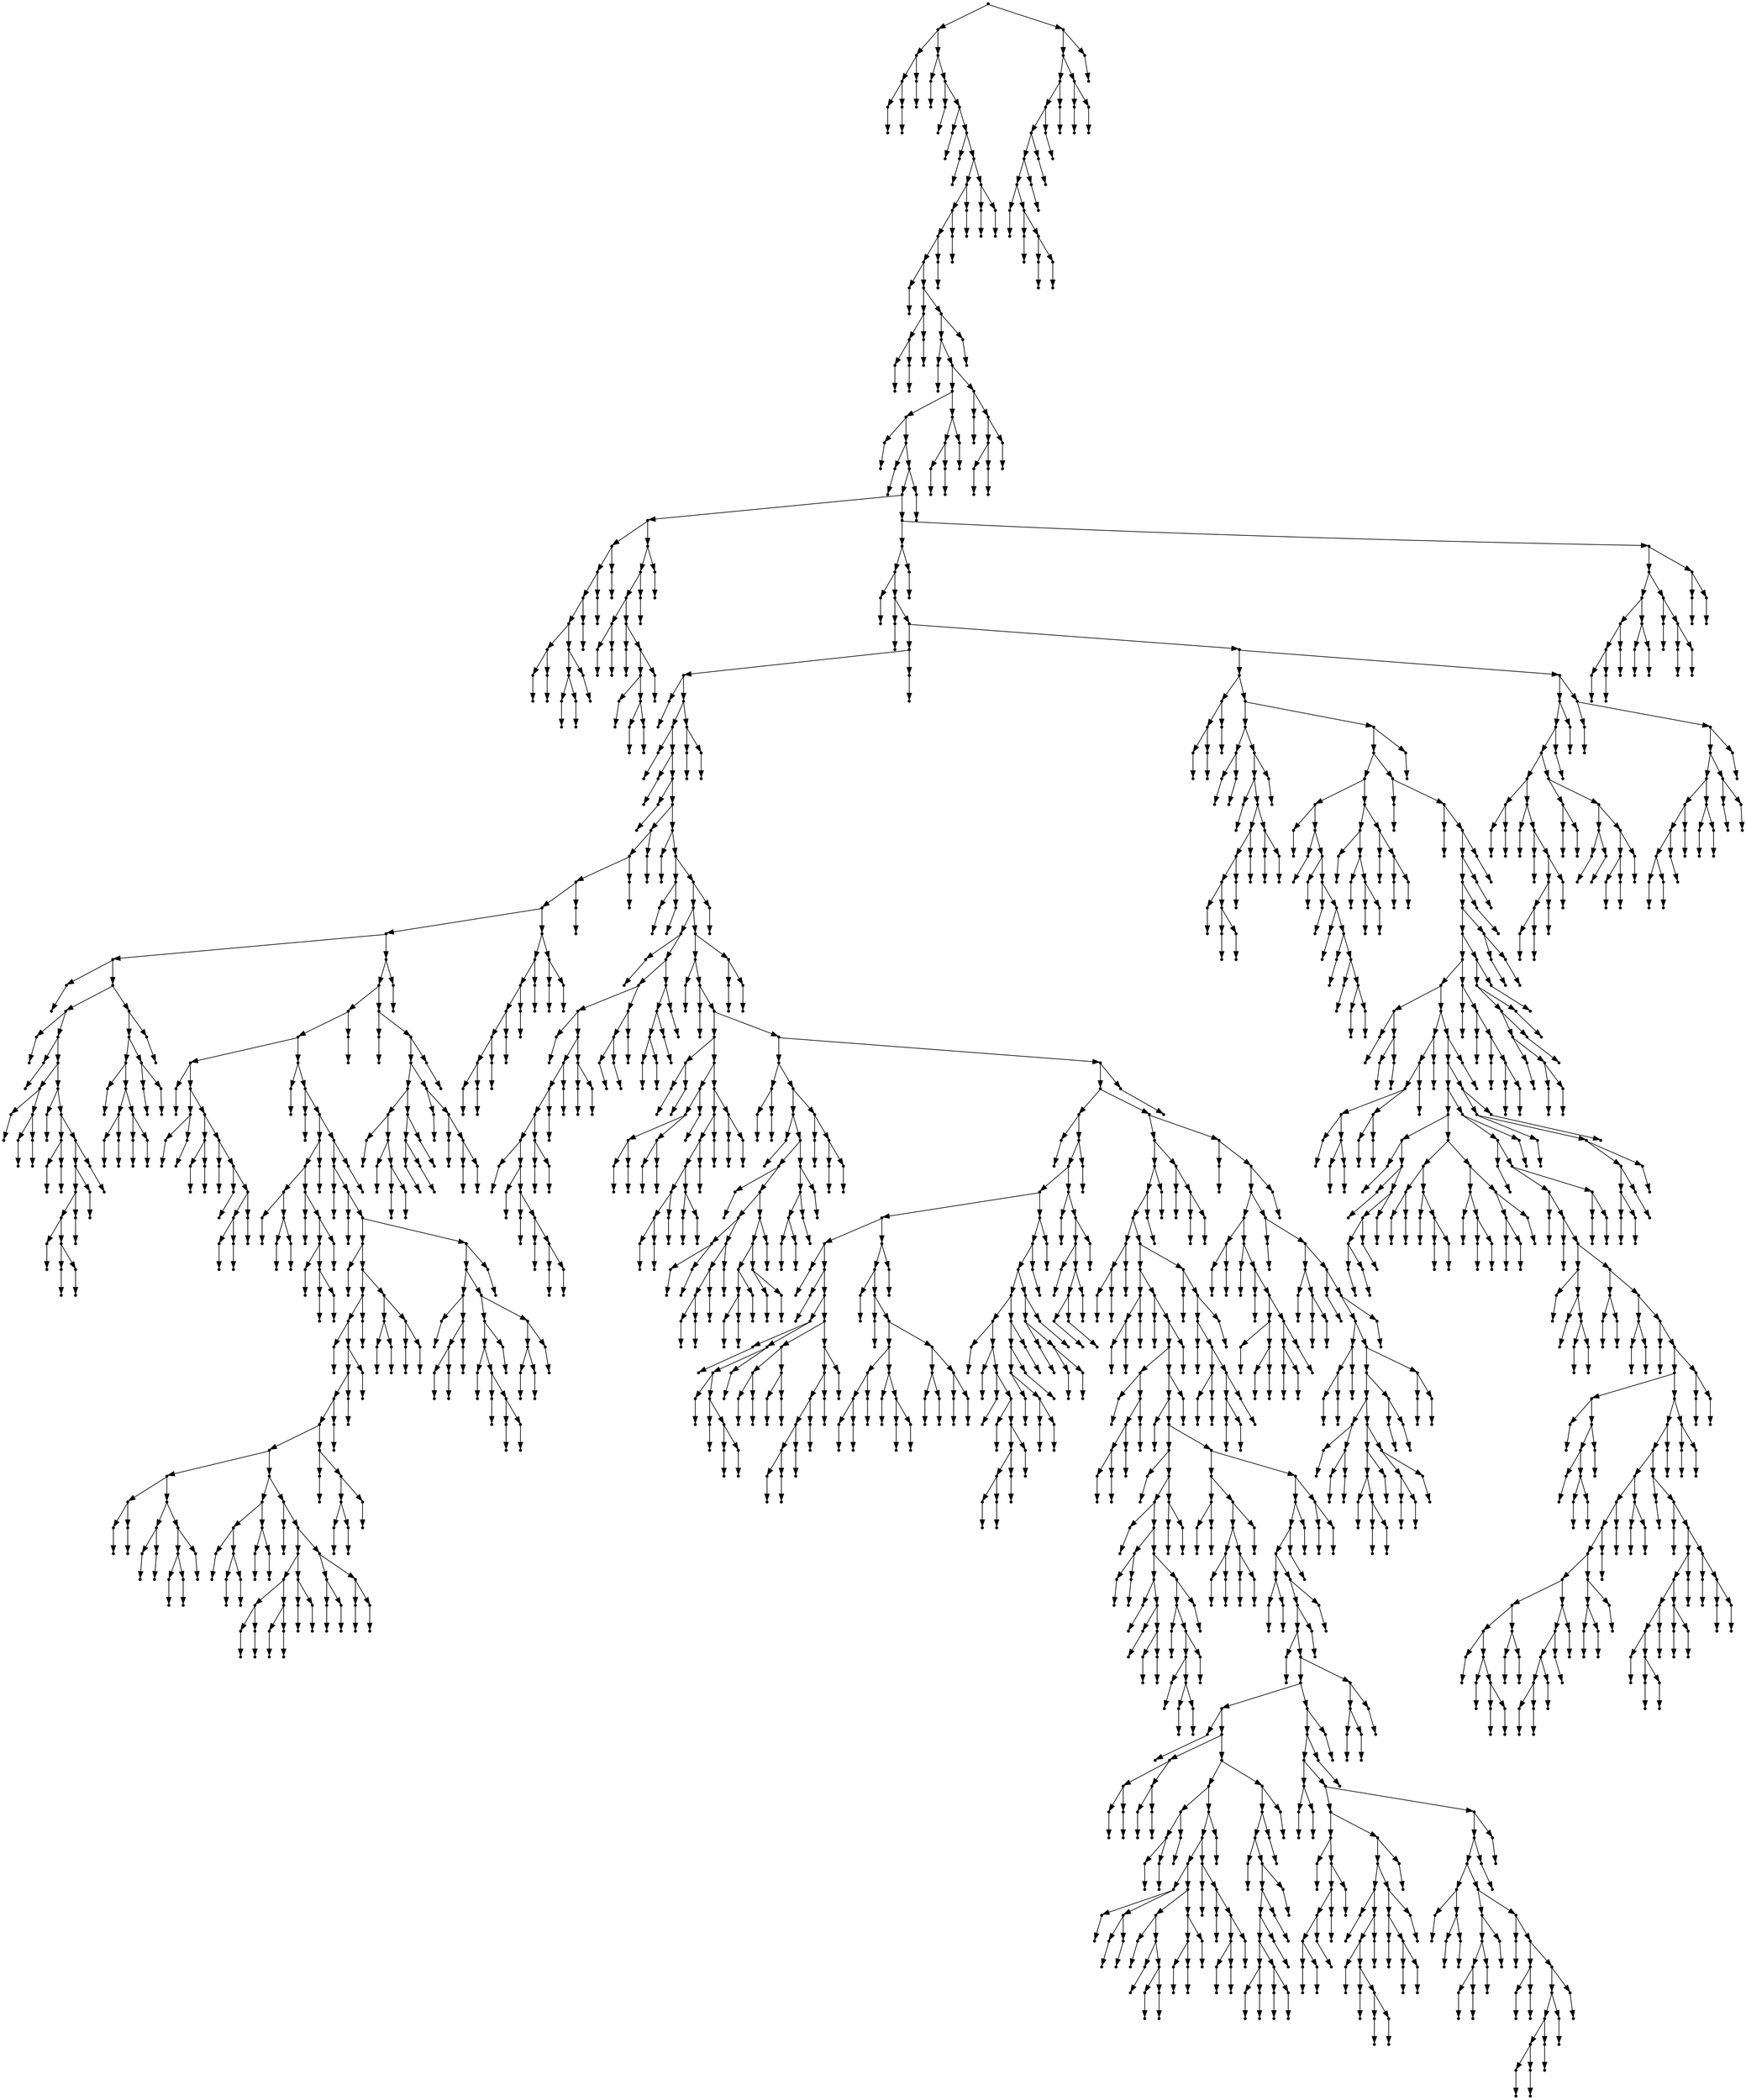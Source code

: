 digraph {
  1981 [shape=point];
  1948 [shape=point];
  7 [shape=point];
  4 [shape=point];
  1 [shape=point];
  0 [shape=point];
  3 [shape=point];
  2 [shape=point];
  6 [shape=point];
  5 [shape=point];
  1947 [shape=point];
  9 [shape=point];
  8 [shape=point];
  1946 [shape=point];
  11 [shape=point];
  10 [shape=point];
  1945 [shape=point];
  13 [shape=point];
  12 [shape=point];
  1944 [shape=point];
  15 [shape=point];
  14 [shape=point];
  1943 [shape=point];
  1937 [shape=point];
  1934 [shape=point];
  1931 [shape=point];
  1928 [shape=point];
  17 [shape=point];
  16 [shape=point];
  1927 [shape=point];
  25 [shape=point];
  22 [shape=point];
  19 [shape=point];
  18 [shape=point];
  21 [shape=point];
  20 [shape=point];
  24 [shape=point];
  23 [shape=point];
  1926 [shape=point];
  1923 [shape=point];
  27 [shape=point];
  26 [shape=point];
  1922 [shape=point];
  1910 [shape=point];
  1901 [shape=point];
  29 [shape=point];
  28 [shape=point];
  1900 [shape=point];
  31 [shape=point];
  30 [shape=point];
  1899 [shape=point];
  1896 [shape=point];
  81 [shape=point];
  54 [shape=point];
  51 [shape=point];
  48 [shape=point];
  45 [shape=point];
  36 [shape=point];
  33 [shape=point];
  32 [shape=point];
  35 [shape=point];
  34 [shape=point];
  44 [shape=point];
  41 [shape=point];
  38 [shape=point];
  37 [shape=point];
  40 [shape=point];
  39 [shape=point];
  43 [shape=point];
  42 [shape=point];
  47 [shape=point];
  46 [shape=point];
  50 [shape=point];
  49 [shape=point];
  53 [shape=point];
  52 [shape=point];
  80 [shape=point];
  77 [shape=point];
  74 [shape=point];
  59 [shape=point];
  56 [shape=point];
  55 [shape=point];
  58 [shape=point];
  57 [shape=point];
  73 [shape=point];
  61 [shape=point];
  60 [shape=point];
  72 [shape=point];
  69 [shape=point];
  63 [shape=point];
  62 [shape=point];
  68 [shape=point];
  65 [shape=point];
  64 [shape=point];
  67 [shape=point];
  66 [shape=point];
  71 [shape=point];
  70 [shape=point];
  76 [shape=point];
  75 [shape=point];
  79 [shape=point];
  78 [shape=point];
  1895 [shape=point];
  1865 [shape=point];
  1862 [shape=point];
  83 [shape=point];
  82 [shape=point];
  1861 [shape=point];
  85 [shape=point];
  84 [shape=point];
  1860 [shape=point];
  1365 [shape=point];
  1362 [shape=point];
  87 [shape=point];
  86 [shape=point];
  1361 [shape=point];
  1355 [shape=point];
  89 [shape=point];
  88 [shape=point];
  1354 [shape=point];
  91 [shape=point];
  90 [shape=point];
  1353 [shape=point];
  93 [shape=point];
  92 [shape=point];
  1352 [shape=point];
  461 [shape=point];
  458 [shape=point];
  455 [shape=point];
  452 [shape=point];
  428 [shape=point];
  161 [shape=point];
  95 [shape=point];
  94 [shape=point];
  160 [shape=point];
  136 [shape=point];
  97 [shape=point];
  96 [shape=point];
  135 [shape=point];
  99 [shape=point];
  98 [shape=point];
  134 [shape=point];
  107 [shape=point];
  101 [shape=point];
  100 [shape=point];
  106 [shape=point];
  103 [shape=point];
  102 [shape=point];
  105 [shape=point];
  104 [shape=point];
  133 [shape=point];
  109 [shape=point];
  108 [shape=point];
  132 [shape=point];
  114 [shape=point];
  111 [shape=point];
  110 [shape=point];
  113 [shape=point];
  112 [shape=point];
  131 [shape=point];
  128 [shape=point];
  125 [shape=point];
  122 [shape=point];
  116 [shape=point];
  115 [shape=point];
  121 [shape=point];
  118 [shape=point];
  117 [shape=point];
  120 [shape=point];
  119 [shape=point];
  124 [shape=point];
  123 [shape=point];
  127 [shape=point];
  126 [shape=point];
  130 [shape=point];
  129 [shape=point];
  159 [shape=point];
  156 [shape=point];
  150 [shape=point];
  138 [shape=point];
  137 [shape=point];
  149 [shape=point];
  143 [shape=point];
  140 [shape=point];
  139 [shape=point];
  142 [shape=point];
  141 [shape=point];
  148 [shape=point];
  145 [shape=point];
  144 [shape=point];
  147 [shape=point];
  146 [shape=point];
  155 [shape=point];
  152 [shape=point];
  151 [shape=point];
  154 [shape=point];
  153 [shape=point];
  158 [shape=point];
  157 [shape=point];
  427 [shape=point];
  424 [shape=point];
  385 [shape=point];
  382 [shape=point];
  190 [shape=point];
  163 [shape=point];
  162 [shape=point];
  189 [shape=point];
  168 [shape=point];
  165 [shape=point];
  164 [shape=point];
  167 [shape=point];
  166 [shape=point];
  188 [shape=point];
  173 [shape=point];
  170 [shape=point];
  169 [shape=point];
  172 [shape=point];
  171 [shape=point];
  187 [shape=point];
  175 [shape=point];
  174 [shape=point];
  186 [shape=point];
  177 [shape=point];
  176 [shape=point];
  185 [shape=point];
  182 [shape=point];
  179 [shape=point];
  178 [shape=point];
  181 [shape=point];
  180 [shape=point];
  184 [shape=point];
  183 [shape=point];
  381 [shape=point];
  192 [shape=point];
  191 [shape=point];
  380 [shape=point];
  194 [shape=point];
  193 [shape=point];
  379 [shape=point];
  220 [shape=point];
  217 [shape=point];
  202 [shape=point];
  196 [shape=point];
  195 [shape=point];
  201 [shape=point];
  198 [shape=point];
  197 [shape=point];
  200 [shape=point];
  199 [shape=point];
  216 [shape=point];
  204 [shape=point];
  203 [shape=point];
  215 [shape=point];
  212 [shape=point];
  206 [shape=point];
  205 [shape=point];
  211 [shape=point];
  208 [shape=point];
  207 [shape=point];
  210 [shape=point];
  209 [shape=point];
  214 [shape=point];
  213 [shape=point];
  219 [shape=point];
  218 [shape=point];
  378 [shape=point];
  375 [shape=point];
  222 [shape=point];
  221 [shape=point];
  374 [shape=point];
  224 [shape=point];
  223 [shape=point];
  373 [shape=point];
  334 [shape=point];
  226 [shape=point];
  225 [shape=point];
  333 [shape=point];
  321 [shape=point];
  318 [shape=point];
  228 [shape=point];
  227 [shape=point];
  317 [shape=point];
  314 [shape=point];
  311 [shape=point];
  308 [shape=point];
  296 [shape=point];
  248 [shape=point];
  233 [shape=point];
  230 [shape=point];
  229 [shape=point];
  232 [shape=point];
  231 [shape=point];
  247 [shape=point];
  238 [shape=point];
  235 [shape=point];
  234 [shape=point];
  237 [shape=point];
  236 [shape=point];
  246 [shape=point];
  243 [shape=point];
  240 [shape=point];
  239 [shape=point];
  242 [shape=point];
  241 [shape=point];
  245 [shape=point];
  244 [shape=point];
  295 [shape=point];
  262 [shape=point];
  256 [shape=point];
  250 [shape=point];
  249 [shape=point];
  255 [shape=point];
  252 [shape=point];
  251 [shape=point];
  254 [shape=point];
  253 [shape=point];
  261 [shape=point];
  258 [shape=point];
  257 [shape=point];
  260 [shape=point];
  259 [shape=point];
  294 [shape=point];
  264 [shape=point];
  263 [shape=point];
  293 [shape=point];
  281 [shape=point];
  275 [shape=point];
  269 [shape=point];
  266 [shape=point];
  265 [shape=point];
  268 [shape=point];
  267 [shape=point];
  274 [shape=point];
  271 [shape=point];
  270 [shape=point];
  273 [shape=point];
  272 [shape=point];
  280 [shape=point];
  277 [shape=point];
  276 [shape=point];
  279 [shape=point];
  278 [shape=point];
  292 [shape=point];
  286 [shape=point];
  283 [shape=point];
  282 [shape=point];
  285 [shape=point];
  284 [shape=point];
  291 [shape=point];
  288 [shape=point];
  287 [shape=point];
  290 [shape=point];
  289 [shape=point];
  307 [shape=point];
  298 [shape=point];
  297 [shape=point];
  306 [shape=point];
  303 [shape=point];
  300 [shape=point];
  299 [shape=point];
  302 [shape=point];
  301 [shape=point];
  305 [shape=point];
  304 [shape=point];
  310 [shape=point];
  309 [shape=point];
  313 [shape=point];
  312 [shape=point];
  316 [shape=point];
  315 [shape=point];
  320 [shape=point];
  319 [shape=point];
  332 [shape=point];
  326 [shape=point];
  323 [shape=point];
  322 [shape=point];
  325 [shape=point];
  324 [shape=point];
  331 [shape=point];
  328 [shape=point];
  327 [shape=point];
  330 [shape=point];
  329 [shape=point];
  372 [shape=point];
  369 [shape=point];
  345 [shape=point];
  336 [shape=point];
  335 [shape=point];
  344 [shape=point];
  341 [shape=point];
  338 [shape=point];
  337 [shape=point];
  340 [shape=point];
  339 [shape=point];
  343 [shape=point];
  342 [shape=point];
  368 [shape=point];
  359 [shape=point];
  356 [shape=point];
  347 [shape=point];
  346 [shape=point];
  355 [shape=point];
  349 [shape=point];
  348 [shape=point];
  354 [shape=point];
  351 [shape=point];
  350 [shape=point];
  353 [shape=point];
  352 [shape=point];
  358 [shape=point];
  357 [shape=point];
  367 [shape=point];
  364 [shape=point];
  361 [shape=point];
  360 [shape=point];
  363 [shape=point];
  362 [shape=point];
  366 [shape=point];
  365 [shape=point];
  371 [shape=point];
  370 [shape=point];
  377 [shape=point];
  376 [shape=point];
  384 [shape=point];
  383 [shape=point];
  423 [shape=point];
  387 [shape=point];
  386 [shape=point];
  422 [shape=point];
  419 [shape=point];
  407 [shape=point];
  398 [shape=point];
  389 [shape=point];
  388 [shape=point];
  397 [shape=point];
  391 [shape=point];
  390 [shape=point];
  396 [shape=point];
  393 [shape=point];
  392 [shape=point];
  395 [shape=point];
  394 [shape=point];
  406 [shape=point];
  403 [shape=point];
  400 [shape=point];
  399 [shape=point];
  402 [shape=point];
  401 [shape=point];
  405 [shape=point];
  404 [shape=point];
  418 [shape=point];
  409 [shape=point];
  408 [shape=point];
  417 [shape=point];
  411 [shape=point];
  410 [shape=point];
  416 [shape=point];
  413 [shape=point];
  412 [shape=point];
  415 [shape=point];
  414 [shape=point];
  421 [shape=point];
  420 [shape=point];
  426 [shape=point];
  425 [shape=point];
  451 [shape=point];
  445 [shape=point];
  442 [shape=point];
  439 [shape=point];
  436 [shape=point];
  433 [shape=point];
  430 [shape=point];
  429 [shape=point];
  432 [shape=point];
  431 [shape=point];
  435 [shape=point];
  434 [shape=point];
  438 [shape=point];
  437 [shape=point];
  441 [shape=point];
  440 [shape=point];
  444 [shape=point];
  443 [shape=point];
  450 [shape=point];
  447 [shape=point];
  446 [shape=point];
  449 [shape=point];
  448 [shape=point];
  454 [shape=point];
  453 [shape=point];
  457 [shape=point];
  456 [shape=point];
  460 [shape=point];
  459 [shape=point];
  1351 [shape=point];
  463 [shape=point];
  462 [shape=point];
  1350 [shape=point];
  468 [shape=point];
  465 [shape=point];
  464 [shape=point];
  467 [shape=point];
  466 [shape=point];
  1349 [shape=point];
  1346 [shape=point];
  530 [shape=point];
  470 [shape=point];
  469 [shape=point];
  529 [shape=point];
  517 [shape=point];
  508 [shape=point];
  472 [shape=point];
  471 [shape=point];
  507 [shape=point];
  501 [shape=point];
  498 [shape=point];
  495 [shape=point];
  489 [shape=point];
  474 [shape=point];
  473 [shape=point];
  488 [shape=point];
  476 [shape=point];
  475 [shape=point];
  487 [shape=point];
  478 [shape=point];
  477 [shape=point];
  486 [shape=point];
  480 [shape=point];
  479 [shape=point];
  485 [shape=point];
  482 [shape=point];
  481 [shape=point];
  484 [shape=point];
  483 [shape=point];
  494 [shape=point];
  491 [shape=point];
  490 [shape=point];
  493 [shape=point];
  492 [shape=point];
  497 [shape=point];
  496 [shape=point];
  500 [shape=point];
  499 [shape=point];
  506 [shape=point];
  503 [shape=point];
  502 [shape=point];
  505 [shape=point];
  504 [shape=point];
  516 [shape=point];
  513 [shape=point];
  510 [shape=point];
  509 [shape=point];
  512 [shape=point];
  511 [shape=point];
  515 [shape=point];
  514 [shape=point];
  528 [shape=point];
  525 [shape=point];
  522 [shape=point];
  519 [shape=point];
  518 [shape=point];
  521 [shape=point];
  520 [shape=point];
  524 [shape=point];
  523 [shape=point];
  527 [shape=point];
  526 [shape=point];
  1345 [shape=point];
  1339 [shape=point];
  532 [shape=point];
  531 [shape=point];
  1338 [shape=point];
  534 [shape=point];
  533 [shape=point];
  1337 [shape=point];
  581 [shape=point];
  539 [shape=point];
  536 [shape=point];
  535 [shape=point];
  538 [shape=point];
  537 [shape=point];
  580 [shape=point];
  553 [shape=point];
  550 [shape=point];
  544 [shape=point];
  541 [shape=point];
  540 [shape=point];
  543 [shape=point];
  542 [shape=point];
  549 [shape=point];
  546 [shape=point];
  545 [shape=point];
  548 [shape=point];
  547 [shape=point];
  552 [shape=point];
  551 [shape=point];
  579 [shape=point];
  573 [shape=point];
  570 [shape=point];
  567 [shape=point];
  561 [shape=point];
  558 [shape=point];
  555 [shape=point];
  554 [shape=point];
  557 [shape=point];
  556 [shape=point];
  560 [shape=point];
  559 [shape=point];
  566 [shape=point];
  563 [shape=point];
  562 [shape=point];
  565 [shape=point];
  564 [shape=point];
  569 [shape=point];
  568 [shape=point];
  572 [shape=point];
  571 [shape=point];
  578 [shape=point];
  575 [shape=point];
  574 [shape=point];
  577 [shape=point];
  576 [shape=point];
  1336 [shape=point];
  649 [shape=point];
  586 [shape=point];
  583 [shape=point];
  582 [shape=point];
  585 [shape=point];
  584 [shape=point];
  648 [shape=point];
  639 [shape=point];
  588 [shape=point];
  587 [shape=point];
  638 [shape=point];
  626 [shape=point];
  590 [shape=point];
  589 [shape=point];
  625 [shape=point];
  607 [shape=point];
  595 [shape=point];
  592 [shape=point];
  591 [shape=point];
  594 [shape=point];
  593 [shape=point];
  606 [shape=point];
  603 [shape=point];
  600 [shape=point];
  597 [shape=point];
  596 [shape=point];
  599 [shape=point];
  598 [shape=point];
  602 [shape=point];
  601 [shape=point];
  605 [shape=point];
  604 [shape=point];
  624 [shape=point];
  621 [shape=point];
  615 [shape=point];
  612 [shape=point];
  609 [shape=point];
  608 [shape=point];
  611 [shape=point];
  610 [shape=point];
  614 [shape=point];
  613 [shape=point];
  620 [shape=point];
  617 [shape=point];
  616 [shape=point];
  619 [shape=point];
  618 [shape=point];
  623 [shape=point];
  622 [shape=point];
  637 [shape=point];
  634 [shape=point];
  631 [shape=point];
  628 [shape=point];
  627 [shape=point];
  630 [shape=point];
  629 [shape=point];
  633 [shape=point];
  632 [shape=point];
  636 [shape=point];
  635 [shape=point];
  647 [shape=point];
  641 [shape=point];
  640 [shape=point];
  646 [shape=point];
  643 [shape=point];
  642 [shape=point];
  645 [shape=point];
  644 [shape=point];
  1335 [shape=point];
  1332 [shape=point];
  822 [shape=point];
  651 [shape=point];
  650 [shape=point];
  821 [shape=point];
  818 [shape=point];
  800 [shape=point];
  743 [shape=point];
  704 [shape=point];
  653 [shape=point];
  652 [shape=point];
  703 [shape=point];
  655 [shape=point];
  654 [shape=point];
  702 [shape=point];
  672 [shape=point];
  657 [shape=point];
  656 [shape=point];
  671 [shape=point];
  668 [shape=point];
  659 [shape=point];
  658 [shape=point];
  667 [shape=point];
  661 [shape=point];
  660 [shape=point];
  666 [shape=point];
  663 [shape=point];
  662 [shape=point];
  665 [shape=point];
  664 [shape=point];
  670 [shape=point];
  669 [shape=point];
  701 [shape=point];
  683 [shape=point];
  677 [shape=point];
  674 [shape=point];
  673 [shape=point];
  676 [shape=point];
  675 [shape=point];
  682 [shape=point];
  679 [shape=point];
  678 [shape=point];
  681 [shape=point];
  680 [shape=point];
  700 [shape=point];
  697 [shape=point];
  694 [shape=point];
  691 [shape=point];
  688 [shape=point];
  685 [shape=point];
  684 [shape=point];
  687 [shape=point];
  686 [shape=point];
  690 [shape=point];
  689 [shape=point];
  693 [shape=point];
  692 [shape=point];
  696 [shape=point];
  695 [shape=point];
  699 [shape=point];
  698 [shape=point];
  742 [shape=point];
  739 [shape=point];
  706 [shape=point];
  705 [shape=point];
  738 [shape=point];
  708 [shape=point];
  707 [shape=point];
  737 [shape=point];
  725 [shape=point];
  716 [shape=point];
  713 [shape=point];
  710 [shape=point];
  709 [shape=point];
  712 [shape=point];
  711 [shape=point];
  715 [shape=point];
  714 [shape=point];
  724 [shape=point];
  718 [shape=point];
  717 [shape=point];
  723 [shape=point];
  720 [shape=point];
  719 [shape=point];
  722 [shape=point];
  721 [shape=point];
  736 [shape=point];
  730 [shape=point];
  727 [shape=point];
  726 [shape=point];
  729 [shape=point];
  728 [shape=point];
  735 [shape=point];
  732 [shape=point];
  731 [shape=point];
  734 [shape=point];
  733 [shape=point];
  741 [shape=point];
  740 [shape=point];
  799 [shape=point];
  796 [shape=point];
  793 [shape=point];
  781 [shape=point];
  766 [shape=point];
  745 [shape=point];
  744 [shape=point];
  765 [shape=point];
  747 [shape=point];
  746 [shape=point];
  764 [shape=point];
  749 [shape=point];
  748 [shape=point];
  763 [shape=point];
  751 [shape=point];
  750 [shape=point];
  762 [shape=point];
  759 [shape=point];
  756 [shape=point];
  753 [shape=point];
  752 [shape=point];
  755 [shape=point];
  754 [shape=point];
  758 [shape=point];
  757 [shape=point];
  761 [shape=point];
  760 [shape=point];
  780 [shape=point];
  777 [shape=point];
  774 [shape=point];
  768 [shape=point];
  767 [shape=point];
  773 [shape=point];
  770 [shape=point];
  769 [shape=point];
  772 [shape=point];
  771 [shape=point];
  776 [shape=point];
  775 [shape=point];
  779 [shape=point];
  778 [shape=point];
  792 [shape=point];
  789 [shape=point];
  783 [shape=point];
  782 [shape=point];
  788 [shape=point];
  785 [shape=point];
  784 [shape=point];
  787 [shape=point];
  786 [shape=point];
  791 [shape=point];
  790 [shape=point];
  795 [shape=point];
  794 [shape=point];
  798 [shape=point];
  797 [shape=point];
  817 [shape=point];
  802 [shape=point];
  801 [shape=point];
  816 [shape=point];
  813 [shape=point];
  804 [shape=point];
  803 [shape=point];
  812 [shape=point];
  809 [shape=point];
  806 [shape=point];
  805 [shape=point];
  808 [shape=point];
  807 [shape=point];
  811 [shape=point];
  810 [shape=point];
  815 [shape=point];
  814 [shape=point];
  820 [shape=point];
  819 [shape=point];
  1331 [shape=point];
  1226 [shape=point];
  1217 [shape=point];
  1214 [shape=point];
  1211 [shape=point];
  830 [shape=point];
  827 [shape=point];
  824 [shape=point];
  823 [shape=point];
  826 [shape=point];
  825 [shape=point];
  829 [shape=point];
  828 [shape=point];
  1210 [shape=point];
  1186 [shape=point];
  838 [shape=point];
  835 [shape=point];
  832 [shape=point];
  831 [shape=point];
  834 [shape=point];
  833 [shape=point];
  837 [shape=point];
  836 [shape=point];
  1185 [shape=point];
  840 [shape=point];
  839 [shape=point];
  1184 [shape=point];
  1181 [shape=point];
  854 [shape=point];
  842 [shape=point];
  841 [shape=point];
  853 [shape=point];
  850 [shape=point];
  847 [shape=point];
  844 [shape=point];
  843 [shape=point];
  846 [shape=point];
  845 [shape=point];
  849 [shape=point];
  848 [shape=point];
  852 [shape=point];
  851 [shape=point];
  1180 [shape=point];
  1177 [shape=point];
  856 [shape=point];
  855 [shape=point];
  1176 [shape=point];
  903 [shape=point];
  858 [shape=point];
  857 [shape=point];
  902 [shape=point];
  896 [shape=point];
  860 [shape=point];
  859 [shape=point];
  895 [shape=point];
  865 [shape=point];
  862 [shape=point];
  861 [shape=point];
  864 [shape=point];
  863 [shape=point];
  894 [shape=point];
  876 [shape=point];
  867 [shape=point];
  866 [shape=point];
  875 [shape=point];
  869 [shape=point];
  868 [shape=point];
  874 [shape=point];
  871 [shape=point];
  870 [shape=point];
  873 [shape=point];
  872 [shape=point];
  893 [shape=point];
  890 [shape=point];
  878 [shape=point];
  877 [shape=point];
  889 [shape=point];
  886 [shape=point];
  880 [shape=point];
  879 [shape=point];
  885 [shape=point];
  882 [shape=point];
  881 [shape=point];
  884 [shape=point];
  883 [shape=point];
  888 [shape=point];
  887 [shape=point];
  892 [shape=point];
  891 [shape=point];
  901 [shape=point];
  898 [shape=point];
  897 [shape=point];
  900 [shape=point];
  899 [shape=point];
  1175 [shape=point];
  923 [shape=point];
  908 [shape=point];
  905 [shape=point];
  904 [shape=point];
  907 [shape=point];
  906 [shape=point];
  922 [shape=point];
  919 [shape=point];
  913 [shape=point];
  910 [shape=point];
  909 [shape=point];
  912 [shape=point];
  911 [shape=point];
  918 [shape=point];
  915 [shape=point];
  914 [shape=point];
  917 [shape=point];
  916 [shape=point];
  921 [shape=point];
  920 [shape=point];
  1174 [shape=point];
  1168 [shape=point];
  1165 [shape=point];
  1162 [shape=point];
  928 [shape=point];
  925 [shape=point];
  924 [shape=point];
  927 [shape=point];
  926 [shape=point];
  1161 [shape=point];
  1158 [shape=point];
  1155 [shape=point];
  930 [shape=point];
  929 [shape=point];
  1154 [shape=point];
  1145 [shape=point];
  1031 [shape=point];
  932 [shape=point];
  931 [shape=point];
  1030 [shape=point];
  943 [shape=point];
  937 [shape=point];
  934 [shape=point];
  933 [shape=point];
  936 [shape=point];
  935 [shape=point];
  942 [shape=point];
  939 [shape=point];
  938 [shape=point];
  941 [shape=point];
  940 [shape=point];
  1029 [shape=point];
  999 [shape=point];
  951 [shape=point];
  948 [shape=point];
  945 [shape=point];
  944 [shape=point];
  947 [shape=point];
  946 [shape=point];
  950 [shape=point];
  949 [shape=point];
  998 [shape=point];
  995 [shape=point];
  980 [shape=point];
  959 [shape=point];
  953 [shape=point];
  952 [shape=point];
  958 [shape=point];
  955 [shape=point];
  954 [shape=point];
  957 [shape=point];
  956 [shape=point];
  979 [shape=point];
  970 [shape=point];
  961 [shape=point];
  960 [shape=point];
  969 [shape=point];
  963 [shape=point];
  962 [shape=point];
  968 [shape=point];
  965 [shape=point];
  964 [shape=point];
  967 [shape=point];
  966 [shape=point];
  978 [shape=point];
  975 [shape=point];
  972 [shape=point];
  971 [shape=point];
  974 [shape=point];
  973 [shape=point];
  977 [shape=point];
  976 [shape=point];
  994 [shape=point];
  982 [shape=point];
  981 [shape=point];
  993 [shape=point];
  984 [shape=point];
  983 [shape=point];
  992 [shape=point];
  989 [shape=point];
  986 [shape=point];
  985 [shape=point];
  988 [shape=point];
  987 [shape=point];
  991 [shape=point];
  990 [shape=point];
  997 [shape=point];
  996 [shape=point];
  1028 [shape=point];
  1025 [shape=point];
  1022 [shape=point];
  1001 [shape=point];
  1000 [shape=point];
  1021 [shape=point];
  1018 [shape=point];
  1015 [shape=point];
  1012 [shape=point];
  1006 [shape=point];
  1003 [shape=point];
  1002 [shape=point];
  1005 [shape=point];
  1004 [shape=point];
  1011 [shape=point];
  1008 [shape=point];
  1007 [shape=point];
  1010 [shape=point];
  1009 [shape=point];
  1014 [shape=point];
  1013 [shape=point];
  1017 [shape=point];
  1016 [shape=point];
  1020 [shape=point];
  1019 [shape=point];
  1024 [shape=point];
  1023 [shape=point];
  1027 [shape=point];
  1026 [shape=point];
  1144 [shape=point];
  1141 [shape=point];
  1138 [shape=point];
  1036 [shape=point];
  1033 [shape=point];
  1032 [shape=point];
  1035 [shape=point];
  1034 [shape=point];
  1137 [shape=point];
  1086 [shape=point];
  1053 [shape=point];
  1038 [shape=point];
  1037 [shape=point];
  1052 [shape=point];
  1049 [shape=point];
  1046 [shape=point];
  1043 [shape=point];
  1040 [shape=point];
  1039 [shape=point];
  1042 [shape=point];
  1041 [shape=point];
  1045 [shape=point];
  1044 [shape=point];
  1048 [shape=point];
  1047 [shape=point];
  1051 [shape=point];
  1050 [shape=point];
  1085 [shape=point];
  1082 [shape=point];
  1070 [shape=point];
  1055 [shape=point];
  1054 [shape=point];
  1069 [shape=point];
  1066 [shape=point];
  1057 [shape=point];
  1056 [shape=point];
  1065 [shape=point];
  1059 [shape=point];
  1058 [shape=point];
  1064 [shape=point];
  1061 [shape=point];
  1060 [shape=point];
  1063 [shape=point];
  1062 [shape=point];
  1068 [shape=point];
  1067 [shape=point];
  1081 [shape=point];
  1078 [shape=point];
  1072 [shape=point];
  1071 [shape=point];
  1077 [shape=point];
  1074 [shape=point];
  1073 [shape=point];
  1076 [shape=point];
  1075 [shape=point];
  1080 [shape=point];
  1079 [shape=point];
  1084 [shape=point];
  1083 [shape=point];
  1136 [shape=point];
  1133 [shape=point];
  1130 [shape=point];
  1094 [shape=point];
  1088 [shape=point];
  1087 [shape=point];
  1093 [shape=point];
  1090 [shape=point];
  1089 [shape=point];
  1092 [shape=point];
  1091 [shape=point];
  1129 [shape=point];
  1105 [shape=point];
  1102 [shape=point];
  1099 [shape=point];
  1096 [shape=point];
  1095 [shape=point];
  1098 [shape=point];
  1097 [shape=point];
  1101 [shape=point];
  1100 [shape=point];
  1104 [shape=point];
  1103 [shape=point];
  1128 [shape=point];
  1107 [shape=point];
  1106 [shape=point];
  1127 [shape=point];
  1112 [shape=point];
  1109 [shape=point];
  1108 [shape=point];
  1111 [shape=point];
  1110 [shape=point];
  1126 [shape=point];
  1123 [shape=point];
  1120 [shape=point];
  1117 [shape=point];
  1114 [shape=point];
  1113 [shape=point];
  1116 [shape=point];
  1115 [shape=point];
  1119 [shape=point];
  1118 [shape=point];
  1122 [shape=point];
  1121 [shape=point];
  1125 [shape=point];
  1124 [shape=point];
  1132 [shape=point];
  1131 [shape=point];
  1135 [shape=point];
  1134 [shape=point];
  1140 [shape=point];
  1139 [shape=point];
  1143 [shape=point];
  1142 [shape=point];
  1153 [shape=point];
  1150 [shape=point];
  1147 [shape=point];
  1146 [shape=point];
  1149 [shape=point];
  1148 [shape=point];
  1152 [shape=point];
  1151 [shape=point];
  1157 [shape=point];
  1156 [shape=point];
  1160 [shape=point];
  1159 [shape=point];
  1164 [shape=point];
  1163 [shape=point];
  1167 [shape=point];
  1166 [shape=point];
  1173 [shape=point];
  1170 [shape=point];
  1169 [shape=point];
  1172 [shape=point];
  1171 [shape=point];
  1179 [shape=point];
  1178 [shape=point];
  1183 [shape=point];
  1182 [shape=point];
  1209 [shape=point];
  1188 [shape=point];
  1187 [shape=point];
  1208 [shape=point];
  1205 [shape=point];
  1190 [shape=point];
  1189 [shape=point];
  1204 [shape=point];
  1195 [shape=point];
  1192 [shape=point];
  1191 [shape=point];
  1194 [shape=point];
  1193 [shape=point];
  1203 [shape=point];
  1200 [shape=point];
  1197 [shape=point];
  1196 [shape=point];
  1199 [shape=point];
  1198 [shape=point];
  1202 [shape=point];
  1201 [shape=point];
  1207 [shape=point];
  1206 [shape=point];
  1213 [shape=point];
  1212 [shape=point];
  1216 [shape=point];
  1215 [shape=point];
  1225 [shape=point];
  1219 [shape=point];
  1218 [shape=point];
  1224 [shape=point];
  1221 [shape=point];
  1220 [shape=point];
  1223 [shape=point];
  1222 [shape=point];
  1330 [shape=point];
  1228 [shape=point];
  1227 [shape=point];
  1329 [shape=point];
  1326 [shape=point];
  1257 [shape=point];
  1233 [shape=point];
  1230 [shape=point];
  1229 [shape=point];
  1232 [shape=point];
  1231 [shape=point];
  1256 [shape=point];
  1235 [shape=point];
  1234 [shape=point];
  1255 [shape=point];
  1237 [shape=point];
  1236 [shape=point];
  1254 [shape=point];
  1245 [shape=point];
  1239 [shape=point];
  1238 [shape=point];
  1244 [shape=point];
  1241 [shape=point];
  1240 [shape=point];
  1243 [shape=point];
  1242 [shape=point];
  1253 [shape=point];
  1250 [shape=point];
  1247 [shape=point];
  1246 [shape=point];
  1249 [shape=point];
  1248 [shape=point];
  1252 [shape=point];
  1251 [shape=point];
  1325 [shape=point];
  1259 [shape=point];
  1258 [shape=point];
  1324 [shape=point];
  1267 [shape=point];
  1261 [shape=point];
  1260 [shape=point];
  1266 [shape=point];
  1263 [shape=point];
  1262 [shape=point];
  1265 [shape=point];
  1264 [shape=point];
  1323 [shape=point];
  1269 [shape=point];
  1268 [shape=point];
  1322 [shape=point];
  1319 [shape=point];
  1277 [shape=point];
  1274 [shape=point];
  1271 [shape=point];
  1270 [shape=point];
  1273 [shape=point];
  1272 [shape=point];
  1276 [shape=point];
  1275 [shape=point];
  1318 [shape=point];
  1312 [shape=point];
  1306 [shape=point];
  1285 [shape=point];
  1279 [shape=point];
  1278 [shape=point];
  1284 [shape=point];
  1281 [shape=point];
  1280 [shape=point];
  1283 [shape=point];
  1282 [shape=point];
  1305 [shape=point];
  1296 [shape=point];
  1293 [shape=point];
  1287 [shape=point];
  1286 [shape=point];
  1292 [shape=point];
  1289 [shape=point];
  1288 [shape=point];
  1291 [shape=point];
  1290 [shape=point];
  1295 [shape=point];
  1294 [shape=point];
  1304 [shape=point];
  1301 [shape=point];
  1298 [shape=point];
  1297 [shape=point];
  1300 [shape=point];
  1299 [shape=point];
  1303 [shape=point];
  1302 [shape=point];
  1311 [shape=point];
  1308 [shape=point];
  1307 [shape=point];
  1310 [shape=point];
  1309 [shape=point];
  1317 [shape=point];
  1314 [shape=point];
  1313 [shape=point];
  1316 [shape=point];
  1315 [shape=point];
  1321 [shape=point];
  1320 [shape=point];
  1328 [shape=point];
  1327 [shape=point];
  1334 [shape=point];
  1333 [shape=point];
  1344 [shape=point];
  1341 [shape=point];
  1340 [shape=point];
  1343 [shape=point];
  1342 [shape=point];
  1348 [shape=point];
  1347 [shape=point];
  1360 [shape=point];
  1357 [shape=point];
  1356 [shape=point];
  1359 [shape=point];
  1358 [shape=point];
  1364 [shape=point];
  1363 [shape=point];
  1859 [shape=point];
  1778 [shape=point];
  1373 [shape=point];
  1370 [shape=point];
  1367 [shape=point];
  1366 [shape=point];
  1369 [shape=point];
  1368 [shape=point];
  1372 [shape=point];
  1371 [shape=point];
  1777 [shape=point];
  1405 [shape=point];
  1378 [shape=point];
  1375 [shape=point];
  1374 [shape=point];
  1377 [shape=point];
  1376 [shape=point];
  1404 [shape=point];
  1401 [shape=point];
  1380 [shape=point];
  1379 [shape=point];
  1400 [shape=point];
  1394 [shape=point];
  1391 [shape=point];
  1388 [shape=point];
  1382 [shape=point];
  1381 [shape=point];
  1387 [shape=point];
  1384 [shape=point];
  1383 [shape=point];
  1386 [shape=point];
  1385 [shape=point];
  1390 [shape=point];
  1389 [shape=point];
  1393 [shape=point];
  1392 [shape=point];
  1399 [shape=point];
  1396 [shape=point];
  1395 [shape=point];
  1398 [shape=point];
  1397 [shape=point];
  1403 [shape=point];
  1402 [shape=point];
  1776 [shape=point];
  1773 [shape=point];
  1452 [shape=point];
  1431 [shape=point];
  1407 [shape=point];
  1406 [shape=point];
  1430 [shape=point];
  1409 [shape=point];
  1408 [shape=point];
  1429 [shape=point];
  1411 [shape=point];
  1410 [shape=point];
  1428 [shape=point];
  1413 [shape=point];
  1412 [shape=point];
  1427 [shape=point];
  1415 [shape=point];
  1414 [shape=point];
  1426 [shape=point];
  1417 [shape=point];
  1416 [shape=point];
  1425 [shape=point];
  1419 [shape=point];
  1418 [shape=point];
  1424 [shape=point];
  1421 [shape=point];
  1420 [shape=point];
  1423 [shape=point];
  1422 [shape=point];
  1451 [shape=point];
  1442 [shape=point];
  1433 [shape=point];
  1432 [shape=point];
  1441 [shape=point];
  1435 [shape=point];
  1434 [shape=point];
  1440 [shape=point];
  1437 [shape=point];
  1436 [shape=point];
  1439 [shape=point];
  1438 [shape=point];
  1450 [shape=point];
  1444 [shape=point];
  1443 [shape=point];
  1449 [shape=point];
  1446 [shape=point];
  1445 [shape=point];
  1448 [shape=point];
  1447 [shape=point];
  1772 [shape=point];
  1454 [shape=point];
  1453 [shape=point];
  1771 [shape=point];
  1456 [shape=point];
  1455 [shape=point];
  1770 [shape=point];
  1767 [shape=point];
  1764 [shape=point];
  1761 [shape=point];
  1755 [shape=point];
  1737 [shape=point];
  1722 [shape=point];
  1464 [shape=point];
  1458 [shape=point];
  1457 [shape=point];
  1463 [shape=point];
  1460 [shape=point];
  1459 [shape=point];
  1462 [shape=point];
  1461 [shape=point];
  1721 [shape=point];
  1484 [shape=point];
  1481 [shape=point];
  1478 [shape=point];
  1472 [shape=point];
  1466 [shape=point];
  1465 [shape=point];
  1471 [shape=point];
  1468 [shape=point];
  1467 [shape=point];
  1470 [shape=point];
  1469 [shape=point];
  1477 [shape=point];
  1474 [shape=point];
  1473 [shape=point];
  1476 [shape=point];
  1475 [shape=point];
  1480 [shape=point];
  1479 [shape=point];
  1483 [shape=point];
  1482 [shape=point];
  1720 [shape=point];
  1717 [shape=point];
  1699 [shape=point];
  1534 [shape=point];
  1501 [shape=point];
  1486 [shape=point];
  1485 [shape=point];
  1500 [shape=point];
  1488 [shape=point];
  1487 [shape=point];
  1499 [shape=point];
  1496 [shape=point];
  1493 [shape=point];
  1490 [shape=point];
  1489 [shape=point];
  1492 [shape=point];
  1491 [shape=point];
  1495 [shape=point];
  1494 [shape=point];
  1498 [shape=point];
  1497 [shape=point];
  1533 [shape=point];
  1515 [shape=point];
  1506 [shape=point];
  1503 [shape=point];
  1502 [shape=point];
  1505 [shape=point];
  1504 [shape=point];
  1514 [shape=point];
  1508 [shape=point];
  1507 [shape=point];
  1513 [shape=point];
  1510 [shape=point];
  1509 [shape=point];
  1512 [shape=point];
  1511 [shape=point];
  1532 [shape=point];
  1523 [shape=point];
  1517 [shape=point];
  1516 [shape=point];
  1522 [shape=point];
  1519 [shape=point];
  1518 [shape=point];
  1521 [shape=point];
  1520 [shape=point];
  1531 [shape=point];
  1528 [shape=point];
  1525 [shape=point];
  1524 [shape=point];
  1527 [shape=point];
  1526 [shape=point];
  1530 [shape=point];
  1529 [shape=point];
  1698 [shape=point];
  1695 [shape=point];
  1536 [shape=point];
  1535 [shape=point];
  1694 [shape=point];
  1688 [shape=point];
  1538 [shape=point];
  1537 [shape=point];
  1687 [shape=point];
  1540 [shape=point];
  1539 [shape=point];
  1686 [shape=point];
  1551 [shape=point];
  1542 [shape=point];
  1541 [shape=point];
  1550 [shape=point];
  1544 [shape=point];
  1543 [shape=point];
  1549 [shape=point];
  1546 [shape=point];
  1545 [shape=point];
  1548 [shape=point];
  1547 [shape=point];
  1685 [shape=point];
  1556 [shape=point];
  1553 [shape=point];
  1552 [shape=point];
  1555 [shape=point];
  1554 [shape=point];
  1684 [shape=point];
  1561 [shape=point];
  1558 [shape=point];
  1557 [shape=point];
  1560 [shape=point];
  1559 [shape=point];
  1683 [shape=point];
  1563 [shape=point];
  1562 [shape=point];
  1682 [shape=point];
  1676 [shape=point];
  1577 [shape=point];
  1565 [shape=point];
  1564 [shape=point];
  1576 [shape=point];
  1573 [shape=point];
  1567 [shape=point];
  1566 [shape=point];
  1572 [shape=point];
  1569 [shape=point];
  1568 [shape=point];
  1571 [shape=point];
  1570 [shape=point];
  1575 [shape=point];
  1574 [shape=point];
  1675 [shape=point];
  1669 [shape=point];
  1666 [shape=point];
  1630 [shape=point];
  1624 [shape=point];
  1621 [shape=point];
  1618 [shape=point];
  1609 [shape=point];
  1594 [shape=point];
  1588 [shape=point];
  1579 [shape=point];
  1578 [shape=point];
  1587 [shape=point];
  1581 [shape=point];
  1580 [shape=point];
  1586 [shape=point];
  1583 [shape=point];
  1582 [shape=point];
  1585 [shape=point];
  1584 [shape=point];
  1593 [shape=point];
  1590 [shape=point];
  1589 [shape=point];
  1592 [shape=point];
  1591 [shape=point];
  1608 [shape=point];
  1605 [shape=point];
  1602 [shape=point];
  1599 [shape=point];
  1596 [shape=point];
  1595 [shape=point];
  1598 [shape=point];
  1597 [shape=point];
  1601 [shape=point];
  1600 [shape=point];
  1604 [shape=point];
  1603 [shape=point];
  1607 [shape=point];
  1606 [shape=point];
  1617 [shape=point];
  1614 [shape=point];
  1611 [shape=point];
  1610 [shape=point];
  1613 [shape=point];
  1612 [shape=point];
  1616 [shape=point];
  1615 [shape=point];
  1620 [shape=point];
  1619 [shape=point];
  1623 [shape=point];
  1622 [shape=point];
  1629 [shape=point];
  1626 [shape=point];
  1625 [shape=point];
  1628 [shape=point];
  1627 [shape=point];
  1665 [shape=point];
  1632 [shape=point];
  1631 [shape=point];
  1664 [shape=point];
  1634 [shape=point];
  1633 [shape=point];
  1663 [shape=point];
  1654 [shape=point];
  1651 [shape=point];
  1645 [shape=point];
  1642 [shape=point];
  1636 [shape=point];
  1635 [shape=point];
  1641 [shape=point];
  1638 [shape=point];
  1637 [shape=point];
  1640 [shape=point];
  1639 [shape=point];
  1644 [shape=point];
  1643 [shape=point];
  1650 [shape=point];
  1647 [shape=point];
  1646 [shape=point];
  1649 [shape=point];
  1648 [shape=point];
  1653 [shape=point];
  1652 [shape=point];
  1662 [shape=point];
  1656 [shape=point];
  1655 [shape=point];
  1661 [shape=point];
  1658 [shape=point];
  1657 [shape=point];
  1660 [shape=point];
  1659 [shape=point];
  1668 [shape=point];
  1667 [shape=point];
  1674 [shape=point];
  1671 [shape=point];
  1670 [shape=point];
  1673 [shape=point];
  1672 [shape=point];
  1681 [shape=point];
  1678 [shape=point];
  1677 [shape=point];
  1680 [shape=point];
  1679 [shape=point];
  1693 [shape=point];
  1690 [shape=point];
  1689 [shape=point];
  1692 [shape=point];
  1691 [shape=point];
  1697 [shape=point];
  1696 [shape=point];
  1716 [shape=point];
  1713 [shape=point];
  1701 [shape=point];
  1700 [shape=point];
  1712 [shape=point];
  1709 [shape=point];
  1706 [shape=point];
  1703 [shape=point];
  1702 [shape=point];
  1705 [shape=point];
  1704 [shape=point];
  1708 [shape=point];
  1707 [shape=point];
  1711 [shape=point];
  1710 [shape=point];
  1715 [shape=point];
  1714 [shape=point];
  1719 [shape=point];
  1718 [shape=point];
  1736 [shape=point];
  1724 [shape=point];
  1723 [shape=point];
  1735 [shape=point];
  1726 [shape=point];
  1725 [shape=point];
  1734 [shape=point];
  1728 [shape=point];
  1727 [shape=point];
  1733 [shape=point];
  1730 [shape=point];
  1729 [shape=point];
  1732 [shape=point];
  1731 [shape=point];
  1754 [shape=point];
  1751 [shape=point];
  1748 [shape=point];
  1745 [shape=point];
  1739 [shape=point];
  1738 [shape=point];
  1744 [shape=point];
  1741 [shape=point];
  1740 [shape=point];
  1743 [shape=point];
  1742 [shape=point];
  1747 [shape=point];
  1746 [shape=point];
  1750 [shape=point];
  1749 [shape=point];
  1753 [shape=point];
  1752 [shape=point];
  1760 [shape=point];
  1757 [shape=point];
  1756 [shape=point];
  1759 [shape=point];
  1758 [shape=point];
  1763 [shape=point];
  1762 [shape=point];
  1766 [shape=point];
  1765 [shape=point];
  1769 [shape=point];
  1768 [shape=point];
  1775 [shape=point];
  1774 [shape=point];
  1858 [shape=point];
  1828 [shape=point];
  1825 [shape=point];
  1822 [shape=point];
  1801 [shape=point];
  1783 [shape=point];
  1780 [shape=point];
  1779 [shape=point];
  1782 [shape=point];
  1781 [shape=point];
  1800 [shape=point];
  1785 [shape=point];
  1784 [shape=point];
  1799 [shape=point];
  1787 [shape=point];
  1786 [shape=point];
  1798 [shape=point];
  1795 [shape=point];
  1792 [shape=point];
  1789 [shape=point];
  1788 [shape=point];
  1791 [shape=point];
  1790 [shape=point];
  1794 [shape=point];
  1793 [shape=point];
  1797 [shape=point];
  1796 [shape=point];
  1821 [shape=point];
  1806 [shape=point];
  1803 [shape=point];
  1802 [shape=point];
  1805 [shape=point];
  1804 [shape=point];
  1820 [shape=point];
  1811 [shape=point];
  1808 [shape=point];
  1807 [shape=point];
  1810 [shape=point];
  1809 [shape=point];
  1819 [shape=point];
  1816 [shape=point];
  1813 [shape=point];
  1812 [shape=point];
  1815 [shape=point];
  1814 [shape=point];
  1818 [shape=point];
  1817 [shape=point];
  1824 [shape=point];
  1823 [shape=point];
  1827 [shape=point];
  1826 [shape=point];
  1857 [shape=point];
  1830 [shape=point];
  1829 [shape=point];
  1856 [shape=point];
  1853 [shape=point];
  1847 [shape=point];
  1841 [shape=point];
  1838 [shape=point];
  1835 [shape=point];
  1832 [shape=point];
  1831 [shape=point];
  1834 [shape=point];
  1833 [shape=point];
  1837 [shape=point];
  1836 [shape=point];
  1840 [shape=point];
  1839 [shape=point];
  1846 [shape=point];
  1843 [shape=point];
  1842 [shape=point];
  1845 [shape=point];
  1844 [shape=point];
  1852 [shape=point];
  1849 [shape=point];
  1848 [shape=point];
  1851 [shape=point];
  1850 [shape=point];
  1855 [shape=point];
  1854 [shape=point];
  1864 [shape=point];
  1863 [shape=point];
  1894 [shape=point];
  1888 [shape=point];
  1879 [shape=point];
  1873 [shape=point];
  1870 [shape=point];
  1867 [shape=point];
  1866 [shape=point];
  1869 [shape=point];
  1868 [shape=point];
  1872 [shape=point];
  1871 [shape=point];
  1878 [shape=point];
  1875 [shape=point];
  1874 [shape=point];
  1877 [shape=point];
  1876 [shape=point];
  1887 [shape=point];
  1881 [shape=point];
  1880 [shape=point];
  1886 [shape=point];
  1883 [shape=point];
  1882 [shape=point];
  1885 [shape=point];
  1884 [shape=point];
  1893 [shape=point];
  1890 [shape=point];
  1889 [shape=point];
  1892 [shape=point];
  1891 [shape=point];
  1898 [shape=point];
  1897 [shape=point];
  1909 [shape=point];
  1906 [shape=point];
  1903 [shape=point];
  1902 [shape=point];
  1905 [shape=point];
  1904 [shape=point];
  1908 [shape=point];
  1907 [shape=point];
  1921 [shape=point];
  1912 [shape=point];
  1911 [shape=point];
  1920 [shape=point];
  1917 [shape=point];
  1914 [shape=point];
  1913 [shape=point];
  1916 [shape=point];
  1915 [shape=point];
  1919 [shape=point];
  1918 [shape=point];
  1925 [shape=point];
  1924 [shape=point];
  1930 [shape=point];
  1929 [shape=point];
  1933 [shape=point];
  1932 [shape=point];
  1936 [shape=point];
  1935 [shape=point];
  1942 [shape=point];
  1939 [shape=point];
  1938 [shape=point];
  1941 [shape=point];
  1940 [shape=point];
  1980 [shape=point];
  1977 [shape=point];
  1971 [shape=point];
  1968 [shape=point];
  1965 [shape=point];
  1962 [shape=point];
  1959 [shape=point];
  1950 [shape=point];
  1949 [shape=point];
  1958 [shape=point];
  1952 [shape=point];
  1951 [shape=point];
  1957 [shape=point];
  1954 [shape=point];
  1953 [shape=point];
  1956 [shape=point];
  1955 [shape=point];
  1961 [shape=point];
  1960 [shape=point];
  1964 [shape=point];
  1963 [shape=point];
  1967 [shape=point];
  1966 [shape=point];
  1970 [shape=point];
  1969 [shape=point];
  1976 [shape=point];
  1973 [shape=point];
  1972 [shape=point];
  1975 [shape=point];
  1974 [shape=point];
  1979 [shape=point];
  1978 [shape=point];
1981 -> 1948;
1948 -> 7;
7 -> 4;
4 -> 1;
1 -> 0;
4 -> 3;
3 -> 2;
7 -> 6;
6 -> 5;
1948 -> 1947;
1947 -> 9;
9 -> 8;
1947 -> 1946;
1946 -> 11;
11 -> 10;
1946 -> 1945;
1945 -> 13;
13 -> 12;
1945 -> 1944;
1944 -> 15;
15 -> 14;
1944 -> 1943;
1943 -> 1937;
1937 -> 1934;
1934 -> 1931;
1931 -> 1928;
1928 -> 17;
17 -> 16;
1928 -> 1927;
1927 -> 25;
25 -> 22;
22 -> 19;
19 -> 18;
22 -> 21;
21 -> 20;
25 -> 24;
24 -> 23;
1927 -> 1926;
1926 -> 1923;
1923 -> 27;
27 -> 26;
1923 -> 1922;
1922 -> 1910;
1910 -> 1901;
1901 -> 29;
29 -> 28;
1901 -> 1900;
1900 -> 31;
31 -> 30;
1900 -> 1899;
1899 -> 1896;
1896 -> 81;
81 -> 54;
54 -> 51;
51 -> 48;
48 -> 45;
45 -> 36;
36 -> 33;
33 -> 32;
36 -> 35;
35 -> 34;
45 -> 44;
44 -> 41;
41 -> 38;
38 -> 37;
41 -> 40;
40 -> 39;
44 -> 43;
43 -> 42;
48 -> 47;
47 -> 46;
51 -> 50;
50 -> 49;
54 -> 53;
53 -> 52;
81 -> 80;
80 -> 77;
77 -> 74;
74 -> 59;
59 -> 56;
56 -> 55;
59 -> 58;
58 -> 57;
74 -> 73;
73 -> 61;
61 -> 60;
73 -> 72;
72 -> 69;
69 -> 63;
63 -> 62;
69 -> 68;
68 -> 65;
65 -> 64;
68 -> 67;
67 -> 66;
72 -> 71;
71 -> 70;
77 -> 76;
76 -> 75;
80 -> 79;
79 -> 78;
1896 -> 1895;
1895 -> 1865;
1865 -> 1862;
1862 -> 83;
83 -> 82;
1862 -> 1861;
1861 -> 85;
85 -> 84;
1861 -> 1860;
1860 -> 1365;
1365 -> 1362;
1362 -> 87;
87 -> 86;
1362 -> 1361;
1361 -> 1355;
1355 -> 89;
89 -> 88;
1355 -> 1354;
1354 -> 91;
91 -> 90;
1354 -> 1353;
1353 -> 93;
93 -> 92;
1353 -> 1352;
1352 -> 461;
461 -> 458;
458 -> 455;
455 -> 452;
452 -> 428;
428 -> 161;
161 -> 95;
95 -> 94;
161 -> 160;
160 -> 136;
136 -> 97;
97 -> 96;
136 -> 135;
135 -> 99;
99 -> 98;
135 -> 134;
134 -> 107;
107 -> 101;
101 -> 100;
107 -> 106;
106 -> 103;
103 -> 102;
106 -> 105;
105 -> 104;
134 -> 133;
133 -> 109;
109 -> 108;
133 -> 132;
132 -> 114;
114 -> 111;
111 -> 110;
114 -> 113;
113 -> 112;
132 -> 131;
131 -> 128;
128 -> 125;
125 -> 122;
122 -> 116;
116 -> 115;
122 -> 121;
121 -> 118;
118 -> 117;
121 -> 120;
120 -> 119;
125 -> 124;
124 -> 123;
128 -> 127;
127 -> 126;
131 -> 130;
130 -> 129;
160 -> 159;
159 -> 156;
156 -> 150;
150 -> 138;
138 -> 137;
150 -> 149;
149 -> 143;
143 -> 140;
140 -> 139;
143 -> 142;
142 -> 141;
149 -> 148;
148 -> 145;
145 -> 144;
148 -> 147;
147 -> 146;
156 -> 155;
155 -> 152;
152 -> 151;
155 -> 154;
154 -> 153;
159 -> 158;
158 -> 157;
428 -> 427;
427 -> 424;
424 -> 385;
385 -> 382;
382 -> 190;
190 -> 163;
163 -> 162;
190 -> 189;
189 -> 168;
168 -> 165;
165 -> 164;
168 -> 167;
167 -> 166;
189 -> 188;
188 -> 173;
173 -> 170;
170 -> 169;
173 -> 172;
172 -> 171;
188 -> 187;
187 -> 175;
175 -> 174;
187 -> 186;
186 -> 177;
177 -> 176;
186 -> 185;
185 -> 182;
182 -> 179;
179 -> 178;
182 -> 181;
181 -> 180;
185 -> 184;
184 -> 183;
382 -> 381;
381 -> 192;
192 -> 191;
381 -> 380;
380 -> 194;
194 -> 193;
380 -> 379;
379 -> 220;
220 -> 217;
217 -> 202;
202 -> 196;
196 -> 195;
202 -> 201;
201 -> 198;
198 -> 197;
201 -> 200;
200 -> 199;
217 -> 216;
216 -> 204;
204 -> 203;
216 -> 215;
215 -> 212;
212 -> 206;
206 -> 205;
212 -> 211;
211 -> 208;
208 -> 207;
211 -> 210;
210 -> 209;
215 -> 214;
214 -> 213;
220 -> 219;
219 -> 218;
379 -> 378;
378 -> 375;
375 -> 222;
222 -> 221;
375 -> 374;
374 -> 224;
224 -> 223;
374 -> 373;
373 -> 334;
334 -> 226;
226 -> 225;
334 -> 333;
333 -> 321;
321 -> 318;
318 -> 228;
228 -> 227;
318 -> 317;
317 -> 314;
314 -> 311;
311 -> 308;
308 -> 296;
296 -> 248;
248 -> 233;
233 -> 230;
230 -> 229;
233 -> 232;
232 -> 231;
248 -> 247;
247 -> 238;
238 -> 235;
235 -> 234;
238 -> 237;
237 -> 236;
247 -> 246;
246 -> 243;
243 -> 240;
240 -> 239;
243 -> 242;
242 -> 241;
246 -> 245;
245 -> 244;
296 -> 295;
295 -> 262;
262 -> 256;
256 -> 250;
250 -> 249;
256 -> 255;
255 -> 252;
252 -> 251;
255 -> 254;
254 -> 253;
262 -> 261;
261 -> 258;
258 -> 257;
261 -> 260;
260 -> 259;
295 -> 294;
294 -> 264;
264 -> 263;
294 -> 293;
293 -> 281;
281 -> 275;
275 -> 269;
269 -> 266;
266 -> 265;
269 -> 268;
268 -> 267;
275 -> 274;
274 -> 271;
271 -> 270;
274 -> 273;
273 -> 272;
281 -> 280;
280 -> 277;
277 -> 276;
280 -> 279;
279 -> 278;
293 -> 292;
292 -> 286;
286 -> 283;
283 -> 282;
286 -> 285;
285 -> 284;
292 -> 291;
291 -> 288;
288 -> 287;
291 -> 290;
290 -> 289;
308 -> 307;
307 -> 298;
298 -> 297;
307 -> 306;
306 -> 303;
303 -> 300;
300 -> 299;
303 -> 302;
302 -> 301;
306 -> 305;
305 -> 304;
311 -> 310;
310 -> 309;
314 -> 313;
313 -> 312;
317 -> 316;
316 -> 315;
321 -> 320;
320 -> 319;
333 -> 332;
332 -> 326;
326 -> 323;
323 -> 322;
326 -> 325;
325 -> 324;
332 -> 331;
331 -> 328;
328 -> 327;
331 -> 330;
330 -> 329;
373 -> 372;
372 -> 369;
369 -> 345;
345 -> 336;
336 -> 335;
345 -> 344;
344 -> 341;
341 -> 338;
338 -> 337;
341 -> 340;
340 -> 339;
344 -> 343;
343 -> 342;
369 -> 368;
368 -> 359;
359 -> 356;
356 -> 347;
347 -> 346;
356 -> 355;
355 -> 349;
349 -> 348;
355 -> 354;
354 -> 351;
351 -> 350;
354 -> 353;
353 -> 352;
359 -> 358;
358 -> 357;
368 -> 367;
367 -> 364;
364 -> 361;
361 -> 360;
364 -> 363;
363 -> 362;
367 -> 366;
366 -> 365;
372 -> 371;
371 -> 370;
378 -> 377;
377 -> 376;
385 -> 384;
384 -> 383;
424 -> 423;
423 -> 387;
387 -> 386;
423 -> 422;
422 -> 419;
419 -> 407;
407 -> 398;
398 -> 389;
389 -> 388;
398 -> 397;
397 -> 391;
391 -> 390;
397 -> 396;
396 -> 393;
393 -> 392;
396 -> 395;
395 -> 394;
407 -> 406;
406 -> 403;
403 -> 400;
400 -> 399;
403 -> 402;
402 -> 401;
406 -> 405;
405 -> 404;
419 -> 418;
418 -> 409;
409 -> 408;
418 -> 417;
417 -> 411;
411 -> 410;
417 -> 416;
416 -> 413;
413 -> 412;
416 -> 415;
415 -> 414;
422 -> 421;
421 -> 420;
427 -> 426;
426 -> 425;
452 -> 451;
451 -> 445;
445 -> 442;
442 -> 439;
439 -> 436;
436 -> 433;
433 -> 430;
430 -> 429;
433 -> 432;
432 -> 431;
436 -> 435;
435 -> 434;
439 -> 438;
438 -> 437;
442 -> 441;
441 -> 440;
445 -> 444;
444 -> 443;
451 -> 450;
450 -> 447;
447 -> 446;
450 -> 449;
449 -> 448;
455 -> 454;
454 -> 453;
458 -> 457;
457 -> 456;
461 -> 460;
460 -> 459;
1352 -> 1351;
1351 -> 463;
463 -> 462;
1351 -> 1350;
1350 -> 468;
468 -> 465;
465 -> 464;
468 -> 467;
467 -> 466;
1350 -> 1349;
1349 -> 1346;
1346 -> 530;
530 -> 470;
470 -> 469;
530 -> 529;
529 -> 517;
517 -> 508;
508 -> 472;
472 -> 471;
508 -> 507;
507 -> 501;
501 -> 498;
498 -> 495;
495 -> 489;
489 -> 474;
474 -> 473;
489 -> 488;
488 -> 476;
476 -> 475;
488 -> 487;
487 -> 478;
478 -> 477;
487 -> 486;
486 -> 480;
480 -> 479;
486 -> 485;
485 -> 482;
482 -> 481;
485 -> 484;
484 -> 483;
495 -> 494;
494 -> 491;
491 -> 490;
494 -> 493;
493 -> 492;
498 -> 497;
497 -> 496;
501 -> 500;
500 -> 499;
507 -> 506;
506 -> 503;
503 -> 502;
506 -> 505;
505 -> 504;
517 -> 516;
516 -> 513;
513 -> 510;
510 -> 509;
513 -> 512;
512 -> 511;
516 -> 515;
515 -> 514;
529 -> 528;
528 -> 525;
525 -> 522;
522 -> 519;
519 -> 518;
522 -> 521;
521 -> 520;
525 -> 524;
524 -> 523;
528 -> 527;
527 -> 526;
1346 -> 1345;
1345 -> 1339;
1339 -> 532;
532 -> 531;
1339 -> 1338;
1338 -> 534;
534 -> 533;
1338 -> 1337;
1337 -> 581;
581 -> 539;
539 -> 536;
536 -> 535;
539 -> 538;
538 -> 537;
581 -> 580;
580 -> 553;
553 -> 550;
550 -> 544;
544 -> 541;
541 -> 540;
544 -> 543;
543 -> 542;
550 -> 549;
549 -> 546;
546 -> 545;
549 -> 548;
548 -> 547;
553 -> 552;
552 -> 551;
580 -> 579;
579 -> 573;
573 -> 570;
570 -> 567;
567 -> 561;
561 -> 558;
558 -> 555;
555 -> 554;
558 -> 557;
557 -> 556;
561 -> 560;
560 -> 559;
567 -> 566;
566 -> 563;
563 -> 562;
566 -> 565;
565 -> 564;
570 -> 569;
569 -> 568;
573 -> 572;
572 -> 571;
579 -> 578;
578 -> 575;
575 -> 574;
578 -> 577;
577 -> 576;
1337 -> 1336;
1336 -> 649;
649 -> 586;
586 -> 583;
583 -> 582;
586 -> 585;
585 -> 584;
649 -> 648;
648 -> 639;
639 -> 588;
588 -> 587;
639 -> 638;
638 -> 626;
626 -> 590;
590 -> 589;
626 -> 625;
625 -> 607;
607 -> 595;
595 -> 592;
592 -> 591;
595 -> 594;
594 -> 593;
607 -> 606;
606 -> 603;
603 -> 600;
600 -> 597;
597 -> 596;
600 -> 599;
599 -> 598;
603 -> 602;
602 -> 601;
606 -> 605;
605 -> 604;
625 -> 624;
624 -> 621;
621 -> 615;
615 -> 612;
612 -> 609;
609 -> 608;
612 -> 611;
611 -> 610;
615 -> 614;
614 -> 613;
621 -> 620;
620 -> 617;
617 -> 616;
620 -> 619;
619 -> 618;
624 -> 623;
623 -> 622;
638 -> 637;
637 -> 634;
634 -> 631;
631 -> 628;
628 -> 627;
631 -> 630;
630 -> 629;
634 -> 633;
633 -> 632;
637 -> 636;
636 -> 635;
648 -> 647;
647 -> 641;
641 -> 640;
647 -> 646;
646 -> 643;
643 -> 642;
646 -> 645;
645 -> 644;
1336 -> 1335;
1335 -> 1332;
1332 -> 822;
822 -> 651;
651 -> 650;
822 -> 821;
821 -> 818;
818 -> 800;
800 -> 743;
743 -> 704;
704 -> 653;
653 -> 652;
704 -> 703;
703 -> 655;
655 -> 654;
703 -> 702;
702 -> 672;
672 -> 657;
657 -> 656;
672 -> 671;
671 -> 668;
668 -> 659;
659 -> 658;
668 -> 667;
667 -> 661;
661 -> 660;
667 -> 666;
666 -> 663;
663 -> 662;
666 -> 665;
665 -> 664;
671 -> 670;
670 -> 669;
702 -> 701;
701 -> 683;
683 -> 677;
677 -> 674;
674 -> 673;
677 -> 676;
676 -> 675;
683 -> 682;
682 -> 679;
679 -> 678;
682 -> 681;
681 -> 680;
701 -> 700;
700 -> 697;
697 -> 694;
694 -> 691;
691 -> 688;
688 -> 685;
685 -> 684;
688 -> 687;
687 -> 686;
691 -> 690;
690 -> 689;
694 -> 693;
693 -> 692;
697 -> 696;
696 -> 695;
700 -> 699;
699 -> 698;
743 -> 742;
742 -> 739;
739 -> 706;
706 -> 705;
739 -> 738;
738 -> 708;
708 -> 707;
738 -> 737;
737 -> 725;
725 -> 716;
716 -> 713;
713 -> 710;
710 -> 709;
713 -> 712;
712 -> 711;
716 -> 715;
715 -> 714;
725 -> 724;
724 -> 718;
718 -> 717;
724 -> 723;
723 -> 720;
720 -> 719;
723 -> 722;
722 -> 721;
737 -> 736;
736 -> 730;
730 -> 727;
727 -> 726;
730 -> 729;
729 -> 728;
736 -> 735;
735 -> 732;
732 -> 731;
735 -> 734;
734 -> 733;
742 -> 741;
741 -> 740;
800 -> 799;
799 -> 796;
796 -> 793;
793 -> 781;
781 -> 766;
766 -> 745;
745 -> 744;
766 -> 765;
765 -> 747;
747 -> 746;
765 -> 764;
764 -> 749;
749 -> 748;
764 -> 763;
763 -> 751;
751 -> 750;
763 -> 762;
762 -> 759;
759 -> 756;
756 -> 753;
753 -> 752;
756 -> 755;
755 -> 754;
759 -> 758;
758 -> 757;
762 -> 761;
761 -> 760;
781 -> 780;
780 -> 777;
777 -> 774;
774 -> 768;
768 -> 767;
774 -> 773;
773 -> 770;
770 -> 769;
773 -> 772;
772 -> 771;
777 -> 776;
776 -> 775;
780 -> 779;
779 -> 778;
793 -> 792;
792 -> 789;
789 -> 783;
783 -> 782;
789 -> 788;
788 -> 785;
785 -> 784;
788 -> 787;
787 -> 786;
792 -> 791;
791 -> 790;
796 -> 795;
795 -> 794;
799 -> 798;
798 -> 797;
818 -> 817;
817 -> 802;
802 -> 801;
817 -> 816;
816 -> 813;
813 -> 804;
804 -> 803;
813 -> 812;
812 -> 809;
809 -> 806;
806 -> 805;
809 -> 808;
808 -> 807;
812 -> 811;
811 -> 810;
816 -> 815;
815 -> 814;
821 -> 820;
820 -> 819;
1332 -> 1331;
1331 -> 1226;
1226 -> 1217;
1217 -> 1214;
1214 -> 1211;
1211 -> 830;
830 -> 827;
827 -> 824;
824 -> 823;
827 -> 826;
826 -> 825;
830 -> 829;
829 -> 828;
1211 -> 1210;
1210 -> 1186;
1186 -> 838;
838 -> 835;
835 -> 832;
832 -> 831;
835 -> 834;
834 -> 833;
838 -> 837;
837 -> 836;
1186 -> 1185;
1185 -> 840;
840 -> 839;
1185 -> 1184;
1184 -> 1181;
1181 -> 854;
854 -> 842;
842 -> 841;
854 -> 853;
853 -> 850;
850 -> 847;
847 -> 844;
844 -> 843;
847 -> 846;
846 -> 845;
850 -> 849;
849 -> 848;
853 -> 852;
852 -> 851;
1181 -> 1180;
1180 -> 1177;
1177 -> 856;
856 -> 855;
1177 -> 1176;
1176 -> 903;
903 -> 858;
858 -> 857;
903 -> 902;
902 -> 896;
896 -> 860;
860 -> 859;
896 -> 895;
895 -> 865;
865 -> 862;
862 -> 861;
865 -> 864;
864 -> 863;
895 -> 894;
894 -> 876;
876 -> 867;
867 -> 866;
876 -> 875;
875 -> 869;
869 -> 868;
875 -> 874;
874 -> 871;
871 -> 870;
874 -> 873;
873 -> 872;
894 -> 893;
893 -> 890;
890 -> 878;
878 -> 877;
890 -> 889;
889 -> 886;
886 -> 880;
880 -> 879;
886 -> 885;
885 -> 882;
882 -> 881;
885 -> 884;
884 -> 883;
889 -> 888;
888 -> 887;
893 -> 892;
892 -> 891;
902 -> 901;
901 -> 898;
898 -> 897;
901 -> 900;
900 -> 899;
1176 -> 1175;
1175 -> 923;
923 -> 908;
908 -> 905;
905 -> 904;
908 -> 907;
907 -> 906;
923 -> 922;
922 -> 919;
919 -> 913;
913 -> 910;
910 -> 909;
913 -> 912;
912 -> 911;
919 -> 918;
918 -> 915;
915 -> 914;
918 -> 917;
917 -> 916;
922 -> 921;
921 -> 920;
1175 -> 1174;
1174 -> 1168;
1168 -> 1165;
1165 -> 1162;
1162 -> 928;
928 -> 925;
925 -> 924;
928 -> 927;
927 -> 926;
1162 -> 1161;
1161 -> 1158;
1158 -> 1155;
1155 -> 930;
930 -> 929;
1155 -> 1154;
1154 -> 1145;
1145 -> 1031;
1031 -> 932;
932 -> 931;
1031 -> 1030;
1030 -> 943;
943 -> 937;
937 -> 934;
934 -> 933;
937 -> 936;
936 -> 935;
943 -> 942;
942 -> 939;
939 -> 938;
942 -> 941;
941 -> 940;
1030 -> 1029;
1029 -> 999;
999 -> 951;
951 -> 948;
948 -> 945;
945 -> 944;
948 -> 947;
947 -> 946;
951 -> 950;
950 -> 949;
999 -> 998;
998 -> 995;
995 -> 980;
980 -> 959;
959 -> 953;
953 -> 952;
959 -> 958;
958 -> 955;
955 -> 954;
958 -> 957;
957 -> 956;
980 -> 979;
979 -> 970;
970 -> 961;
961 -> 960;
970 -> 969;
969 -> 963;
963 -> 962;
969 -> 968;
968 -> 965;
965 -> 964;
968 -> 967;
967 -> 966;
979 -> 978;
978 -> 975;
975 -> 972;
972 -> 971;
975 -> 974;
974 -> 973;
978 -> 977;
977 -> 976;
995 -> 994;
994 -> 982;
982 -> 981;
994 -> 993;
993 -> 984;
984 -> 983;
993 -> 992;
992 -> 989;
989 -> 986;
986 -> 985;
989 -> 988;
988 -> 987;
992 -> 991;
991 -> 990;
998 -> 997;
997 -> 996;
1029 -> 1028;
1028 -> 1025;
1025 -> 1022;
1022 -> 1001;
1001 -> 1000;
1022 -> 1021;
1021 -> 1018;
1018 -> 1015;
1015 -> 1012;
1012 -> 1006;
1006 -> 1003;
1003 -> 1002;
1006 -> 1005;
1005 -> 1004;
1012 -> 1011;
1011 -> 1008;
1008 -> 1007;
1011 -> 1010;
1010 -> 1009;
1015 -> 1014;
1014 -> 1013;
1018 -> 1017;
1017 -> 1016;
1021 -> 1020;
1020 -> 1019;
1025 -> 1024;
1024 -> 1023;
1028 -> 1027;
1027 -> 1026;
1145 -> 1144;
1144 -> 1141;
1141 -> 1138;
1138 -> 1036;
1036 -> 1033;
1033 -> 1032;
1036 -> 1035;
1035 -> 1034;
1138 -> 1137;
1137 -> 1086;
1086 -> 1053;
1053 -> 1038;
1038 -> 1037;
1053 -> 1052;
1052 -> 1049;
1049 -> 1046;
1046 -> 1043;
1043 -> 1040;
1040 -> 1039;
1043 -> 1042;
1042 -> 1041;
1046 -> 1045;
1045 -> 1044;
1049 -> 1048;
1048 -> 1047;
1052 -> 1051;
1051 -> 1050;
1086 -> 1085;
1085 -> 1082;
1082 -> 1070;
1070 -> 1055;
1055 -> 1054;
1070 -> 1069;
1069 -> 1066;
1066 -> 1057;
1057 -> 1056;
1066 -> 1065;
1065 -> 1059;
1059 -> 1058;
1065 -> 1064;
1064 -> 1061;
1061 -> 1060;
1064 -> 1063;
1063 -> 1062;
1069 -> 1068;
1068 -> 1067;
1082 -> 1081;
1081 -> 1078;
1078 -> 1072;
1072 -> 1071;
1078 -> 1077;
1077 -> 1074;
1074 -> 1073;
1077 -> 1076;
1076 -> 1075;
1081 -> 1080;
1080 -> 1079;
1085 -> 1084;
1084 -> 1083;
1137 -> 1136;
1136 -> 1133;
1133 -> 1130;
1130 -> 1094;
1094 -> 1088;
1088 -> 1087;
1094 -> 1093;
1093 -> 1090;
1090 -> 1089;
1093 -> 1092;
1092 -> 1091;
1130 -> 1129;
1129 -> 1105;
1105 -> 1102;
1102 -> 1099;
1099 -> 1096;
1096 -> 1095;
1099 -> 1098;
1098 -> 1097;
1102 -> 1101;
1101 -> 1100;
1105 -> 1104;
1104 -> 1103;
1129 -> 1128;
1128 -> 1107;
1107 -> 1106;
1128 -> 1127;
1127 -> 1112;
1112 -> 1109;
1109 -> 1108;
1112 -> 1111;
1111 -> 1110;
1127 -> 1126;
1126 -> 1123;
1123 -> 1120;
1120 -> 1117;
1117 -> 1114;
1114 -> 1113;
1117 -> 1116;
1116 -> 1115;
1120 -> 1119;
1119 -> 1118;
1123 -> 1122;
1122 -> 1121;
1126 -> 1125;
1125 -> 1124;
1133 -> 1132;
1132 -> 1131;
1136 -> 1135;
1135 -> 1134;
1141 -> 1140;
1140 -> 1139;
1144 -> 1143;
1143 -> 1142;
1154 -> 1153;
1153 -> 1150;
1150 -> 1147;
1147 -> 1146;
1150 -> 1149;
1149 -> 1148;
1153 -> 1152;
1152 -> 1151;
1158 -> 1157;
1157 -> 1156;
1161 -> 1160;
1160 -> 1159;
1165 -> 1164;
1164 -> 1163;
1168 -> 1167;
1167 -> 1166;
1174 -> 1173;
1173 -> 1170;
1170 -> 1169;
1173 -> 1172;
1172 -> 1171;
1180 -> 1179;
1179 -> 1178;
1184 -> 1183;
1183 -> 1182;
1210 -> 1209;
1209 -> 1188;
1188 -> 1187;
1209 -> 1208;
1208 -> 1205;
1205 -> 1190;
1190 -> 1189;
1205 -> 1204;
1204 -> 1195;
1195 -> 1192;
1192 -> 1191;
1195 -> 1194;
1194 -> 1193;
1204 -> 1203;
1203 -> 1200;
1200 -> 1197;
1197 -> 1196;
1200 -> 1199;
1199 -> 1198;
1203 -> 1202;
1202 -> 1201;
1208 -> 1207;
1207 -> 1206;
1214 -> 1213;
1213 -> 1212;
1217 -> 1216;
1216 -> 1215;
1226 -> 1225;
1225 -> 1219;
1219 -> 1218;
1225 -> 1224;
1224 -> 1221;
1221 -> 1220;
1224 -> 1223;
1223 -> 1222;
1331 -> 1330;
1330 -> 1228;
1228 -> 1227;
1330 -> 1329;
1329 -> 1326;
1326 -> 1257;
1257 -> 1233;
1233 -> 1230;
1230 -> 1229;
1233 -> 1232;
1232 -> 1231;
1257 -> 1256;
1256 -> 1235;
1235 -> 1234;
1256 -> 1255;
1255 -> 1237;
1237 -> 1236;
1255 -> 1254;
1254 -> 1245;
1245 -> 1239;
1239 -> 1238;
1245 -> 1244;
1244 -> 1241;
1241 -> 1240;
1244 -> 1243;
1243 -> 1242;
1254 -> 1253;
1253 -> 1250;
1250 -> 1247;
1247 -> 1246;
1250 -> 1249;
1249 -> 1248;
1253 -> 1252;
1252 -> 1251;
1326 -> 1325;
1325 -> 1259;
1259 -> 1258;
1325 -> 1324;
1324 -> 1267;
1267 -> 1261;
1261 -> 1260;
1267 -> 1266;
1266 -> 1263;
1263 -> 1262;
1266 -> 1265;
1265 -> 1264;
1324 -> 1323;
1323 -> 1269;
1269 -> 1268;
1323 -> 1322;
1322 -> 1319;
1319 -> 1277;
1277 -> 1274;
1274 -> 1271;
1271 -> 1270;
1274 -> 1273;
1273 -> 1272;
1277 -> 1276;
1276 -> 1275;
1319 -> 1318;
1318 -> 1312;
1312 -> 1306;
1306 -> 1285;
1285 -> 1279;
1279 -> 1278;
1285 -> 1284;
1284 -> 1281;
1281 -> 1280;
1284 -> 1283;
1283 -> 1282;
1306 -> 1305;
1305 -> 1296;
1296 -> 1293;
1293 -> 1287;
1287 -> 1286;
1293 -> 1292;
1292 -> 1289;
1289 -> 1288;
1292 -> 1291;
1291 -> 1290;
1296 -> 1295;
1295 -> 1294;
1305 -> 1304;
1304 -> 1301;
1301 -> 1298;
1298 -> 1297;
1301 -> 1300;
1300 -> 1299;
1304 -> 1303;
1303 -> 1302;
1312 -> 1311;
1311 -> 1308;
1308 -> 1307;
1311 -> 1310;
1310 -> 1309;
1318 -> 1317;
1317 -> 1314;
1314 -> 1313;
1317 -> 1316;
1316 -> 1315;
1322 -> 1321;
1321 -> 1320;
1329 -> 1328;
1328 -> 1327;
1335 -> 1334;
1334 -> 1333;
1345 -> 1344;
1344 -> 1341;
1341 -> 1340;
1344 -> 1343;
1343 -> 1342;
1349 -> 1348;
1348 -> 1347;
1361 -> 1360;
1360 -> 1357;
1357 -> 1356;
1360 -> 1359;
1359 -> 1358;
1365 -> 1364;
1364 -> 1363;
1860 -> 1859;
1859 -> 1778;
1778 -> 1373;
1373 -> 1370;
1370 -> 1367;
1367 -> 1366;
1370 -> 1369;
1369 -> 1368;
1373 -> 1372;
1372 -> 1371;
1778 -> 1777;
1777 -> 1405;
1405 -> 1378;
1378 -> 1375;
1375 -> 1374;
1378 -> 1377;
1377 -> 1376;
1405 -> 1404;
1404 -> 1401;
1401 -> 1380;
1380 -> 1379;
1401 -> 1400;
1400 -> 1394;
1394 -> 1391;
1391 -> 1388;
1388 -> 1382;
1382 -> 1381;
1388 -> 1387;
1387 -> 1384;
1384 -> 1383;
1387 -> 1386;
1386 -> 1385;
1391 -> 1390;
1390 -> 1389;
1394 -> 1393;
1393 -> 1392;
1400 -> 1399;
1399 -> 1396;
1396 -> 1395;
1399 -> 1398;
1398 -> 1397;
1404 -> 1403;
1403 -> 1402;
1777 -> 1776;
1776 -> 1773;
1773 -> 1452;
1452 -> 1431;
1431 -> 1407;
1407 -> 1406;
1431 -> 1430;
1430 -> 1409;
1409 -> 1408;
1430 -> 1429;
1429 -> 1411;
1411 -> 1410;
1429 -> 1428;
1428 -> 1413;
1413 -> 1412;
1428 -> 1427;
1427 -> 1415;
1415 -> 1414;
1427 -> 1426;
1426 -> 1417;
1417 -> 1416;
1426 -> 1425;
1425 -> 1419;
1419 -> 1418;
1425 -> 1424;
1424 -> 1421;
1421 -> 1420;
1424 -> 1423;
1423 -> 1422;
1452 -> 1451;
1451 -> 1442;
1442 -> 1433;
1433 -> 1432;
1442 -> 1441;
1441 -> 1435;
1435 -> 1434;
1441 -> 1440;
1440 -> 1437;
1437 -> 1436;
1440 -> 1439;
1439 -> 1438;
1451 -> 1450;
1450 -> 1444;
1444 -> 1443;
1450 -> 1449;
1449 -> 1446;
1446 -> 1445;
1449 -> 1448;
1448 -> 1447;
1773 -> 1772;
1772 -> 1454;
1454 -> 1453;
1772 -> 1771;
1771 -> 1456;
1456 -> 1455;
1771 -> 1770;
1770 -> 1767;
1767 -> 1764;
1764 -> 1761;
1761 -> 1755;
1755 -> 1737;
1737 -> 1722;
1722 -> 1464;
1464 -> 1458;
1458 -> 1457;
1464 -> 1463;
1463 -> 1460;
1460 -> 1459;
1463 -> 1462;
1462 -> 1461;
1722 -> 1721;
1721 -> 1484;
1484 -> 1481;
1481 -> 1478;
1478 -> 1472;
1472 -> 1466;
1466 -> 1465;
1472 -> 1471;
1471 -> 1468;
1468 -> 1467;
1471 -> 1470;
1470 -> 1469;
1478 -> 1477;
1477 -> 1474;
1474 -> 1473;
1477 -> 1476;
1476 -> 1475;
1481 -> 1480;
1480 -> 1479;
1484 -> 1483;
1483 -> 1482;
1721 -> 1720;
1720 -> 1717;
1717 -> 1699;
1699 -> 1534;
1534 -> 1501;
1501 -> 1486;
1486 -> 1485;
1501 -> 1500;
1500 -> 1488;
1488 -> 1487;
1500 -> 1499;
1499 -> 1496;
1496 -> 1493;
1493 -> 1490;
1490 -> 1489;
1493 -> 1492;
1492 -> 1491;
1496 -> 1495;
1495 -> 1494;
1499 -> 1498;
1498 -> 1497;
1534 -> 1533;
1533 -> 1515;
1515 -> 1506;
1506 -> 1503;
1503 -> 1502;
1506 -> 1505;
1505 -> 1504;
1515 -> 1514;
1514 -> 1508;
1508 -> 1507;
1514 -> 1513;
1513 -> 1510;
1510 -> 1509;
1513 -> 1512;
1512 -> 1511;
1533 -> 1532;
1532 -> 1523;
1523 -> 1517;
1517 -> 1516;
1523 -> 1522;
1522 -> 1519;
1519 -> 1518;
1522 -> 1521;
1521 -> 1520;
1532 -> 1531;
1531 -> 1528;
1528 -> 1525;
1525 -> 1524;
1528 -> 1527;
1527 -> 1526;
1531 -> 1530;
1530 -> 1529;
1699 -> 1698;
1698 -> 1695;
1695 -> 1536;
1536 -> 1535;
1695 -> 1694;
1694 -> 1688;
1688 -> 1538;
1538 -> 1537;
1688 -> 1687;
1687 -> 1540;
1540 -> 1539;
1687 -> 1686;
1686 -> 1551;
1551 -> 1542;
1542 -> 1541;
1551 -> 1550;
1550 -> 1544;
1544 -> 1543;
1550 -> 1549;
1549 -> 1546;
1546 -> 1545;
1549 -> 1548;
1548 -> 1547;
1686 -> 1685;
1685 -> 1556;
1556 -> 1553;
1553 -> 1552;
1556 -> 1555;
1555 -> 1554;
1685 -> 1684;
1684 -> 1561;
1561 -> 1558;
1558 -> 1557;
1561 -> 1560;
1560 -> 1559;
1684 -> 1683;
1683 -> 1563;
1563 -> 1562;
1683 -> 1682;
1682 -> 1676;
1676 -> 1577;
1577 -> 1565;
1565 -> 1564;
1577 -> 1576;
1576 -> 1573;
1573 -> 1567;
1567 -> 1566;
1573 -> 1572;
1572 -> 1569;
1569 -> 1568;
1572 -> 1571;
1571 -> 1570;
1576 -> 1575;
1575 -> 1574;
1676 -> 1675;
1675 -> 1669;
1669 -> 1666;
1666 -> 1630;
1630 -> 1624;
1624 -> 1621;
1621 -> 1618;
1618 -> 1609;
1609 -> 1594;
1594 -> 1588;
1588 -> 1579;
1579 -> 1578;
1588 -> 1587;
1587 -> 1581;
1581 -> 1580;
1587 -> 1586;
1586 -> 1583;
1583 -> 1582;
1586 -> 1585;
1585 -> 1584;
1594 -> 1593;
1593 -> 1590;
1590 -> 1589;
1593 -> 1592;
1592 -> 1591;
1609 -> 1608;
1608 -> 1605;
1605 -> 1602;
1602 -> 1599;
1599 -> 1596;
1596 -> 1595;
1599 -> 1598;
1598 -> 1597;
1602 -> 1601;
1601 -> 1600;
1605 -> 1604;
1604 -> 1603;
1608 -> 1607;
1607 -> 1606;
1618 -> 1617;
1617 -> 1614;
1614 -> 1611;
1611 -> 1610;
1614 -> 1613;
1613 -> 1612;
1617 -> 1616;
1616 -> 1615;
1621 -> 1620;
1620 -> 1619;
1624 -> 1623;
1623 -> 1622;
1630 -> 1629;
1629 -> 1626;
1626 -> 1625;
1629 -> 1628;
1628 -> 1627;
1666 -> 1665;
1665 -> 1632;
1632 -> 1631;
1665 -> 1664;
1664 -> 1634;
1634 -> 1633;
1664 -> 1663;
1663 -> 1654;
1654 -> 1651;
1651 -> 1645;
1645 -> 1642;
1642 -> 1636;
1636 -> 1635;
1642 -> 1641;
1641 -> 1638;
1638 -> 1637;
1641 -> 1640;
1640 -> 1639;
1645 -> 1644;
1644 -> 1643;
1651 -> 1650;
1650 -> 1647;
1647 -> 1646;
1650 -> 1649;
1649 -> 1648;
1654 -> 1653;
1653 -> 1652;
1663 -> 1662;
1662 -> 1656;
1656 -> 1655;
1662 -> 1661;
1661 -> 1658;
1658 -> 1657;
1661 -> 1660;
1660 -> 1659;
1669 -> 1668;
1668 -> 1667;
1675 -> 1674;
1674 -> 1671;
1671 -> 1670;
1674 -> 1673;
1673 -> 1672;
1682 -> 1681;
1681 -> 1678;
1678 -> 1677;
1681 -> 1680;
1680 -> 1679;
1694 -> 1693;
1693 -> 1690;
1690 -> 1689;
1693 -> 1692;
1692 -> 1691;
1698 -> 1697;
1697 -> 1696;
1717 -> 1716;
1716 -> 1713;
1713 -> 1701;
1701 -> 1700;
1713 -> 1712;
1712 -> 1709;
1709 -> 1706;
1706 -> 1703;
1703 -> 1702;
1706 -> 1705;
1705 -> 1704;
1709 -> 1708;
1708 -> 1707;
1712 -> 1711;
1711 -> 1710;
1716 -> 1715;
1715 -> 1714;
1720 -> 1719;
1719 -> 1718;
1737 -> 1736;
1736 -> 1724;
1724 -> 1723;
1736 -> 1735;
1735 -> 1726;
1726 -> 1725;
1735 -> 1734;
1734 -> 1728;
1728 -> 1727;
1734 -> 1733;
1733 -> 1730;
1730 -> 1729;
1733 -> 1732;
1732 -> 1731;
1755 -> 1754;
1754 -> 1751;
1751 -> 1748;
1748 -> 1745;
1745 -> 1739;
1739 -> 1738;
1745 -> 1744;
1744 -> 1741;
1741 -> 1740;
1744 -> 1743;
1743 -> 1742;
1748 -> 1747;
1747 -> 1746;
1751 -> 1750;
1750 -> 1749;
1754 -> 1753;
1753 -> 1752;
1761 -> 1760;
1760 -> 1757;
1757 -> 1756;
1760 -> 1759;
1759 -> 1758;
1764 -> 1763;
1763 -> 1762;
1767 -> 1766;
1766 -> 1765;
1770 -> 1769;
1769 -> 1768;
1776 -> 1775;
1775 -> 1774;
1859 -> 1858;
1858 -> 1828;
1828 -> 1825;
1825 -> 1822;
1822 -> 1801;
1801 -> 1783;
1783 -> 1780;
1780 -> 1779;
1783 -> 1782;
1782 -> 1781;
1801 -> 1800;
1800 -> 1785;
1785 -> 1784;
1800 -> 1799;
1799 -> 1787;
1787 -> 1786;
1799 -> 1798;
1798 -> 1795;
1795 -> 1792;
1792 -> 1789;
1789 -> 1788;
1792 -> 1791;
1791 -> 1790;
1795 -> 1794;
1794 -> 1793;
1798 -> 1797;
1797 -> 1796;
1822 -> 1821;
1821 -> 1806;
1806 -> 1803;
1803 -> 1802;
1806 -> 1805;
1805 -> 1804;
1821 -> 1820;
1820 -> 1811;
1811 -> 1808;
1808 -> 1807;
1811 -> 1810;
1810 -> 1809;
1820 -> 1819;
1819 -> 1816;
1816 -> 1813;
1813 -> 1812;
1816 -> 1815;
1815 -> 1814;
1819 -> 1818;
1818 -> 1817;
1825 -> 1824;
1824 -> 1823;
1828 -> 1827;
1827 -> 1826;
1858 -> 1857;
1857 -> 1830;
1830 -> 1829;
1857 -> 1856;
1856 -> 1853;
1853 -> 1847;
1847 -> 1841;
1841 -> 1838;
1838 -> 1835;
1835 -> 1832;
1832 -> 1831;
1835 -> 1834;
1834 -> 1833;
1838 -> 1837;
1837 -> 1836;
1841 -> 1840;
1840 -> 1839;
1847 -> 1846;
1846 -> 1843;
1843 -> 1842;
1846 -> 1845;
1845 -> 1844;
1853 -> 1852;
1852 -> 1849;
1849 -> 1848;
1852 -> 1851;
1851 -> 1850;
1856 -> 1855;
1855 -> 1854;
1865 -> 1864;
1864 -> 1863;
1895 -> 1894;
1894 -> 1888;
1888 -> 1879;
1879 -> 1873;
1873 -> 1870;
1870 -> 1867;
1867 -> 1866;
1870 -> 1869;
1869 -> 1868;
1873 -> 1872;
1872 -> 1871;
1879 -> 1878;
1878 -> 1875;
1875 -> 1874;
1878 -> 1877;
1877 -> 1876;
1888 -> 1887;
1887 -> 1881;
1881 -> 1880;
1887 -> 1886;
1886 -> 1883;
1883 -> 1882;
1886 -> 1885;
1885 -> 1884;
1894 -> 1893;
1893 -> 1890;
1890 -> 1889;
1893 -> 1892;
1892 -> 1891;
1899 -> 1898;
1898 -> 1897;
1910 -> 1909;
1909 -> 1906;
1906 -> 1903;
1903 -> 1902;
1906 -> 1905;
1905 -> 1904;
1909 -> 1908;
1908 -> 1907;
1922 -> 1921;
1921 -> 1912;
1912 -> 1911;
1921 -> 1920;
1920 -> 1917;
1917 -> 1914;
1914 -> 1913;
1917 -> 1916;
1916 -> 1915;
1920 -> 1919;
1919 -> 1918;
1926 -> 1925;
1925 -> 1924;
1931 -> 1930;
1930 -> 1929;
1934 -> 1933;
1933 -> 1932;
1937 -> 1936;
1936 -> 1935;
1943 -> 1942;
1942 -> 1939;
1939 -> 1938;
1942 -> 1941;
1941 -> 1940;
1981 -> 1980;
1980 -> 1977;
1977 -> 1971;
1971 -> 1968;
1968 -> 1965;
1965 -> 1962;
1962 -> 1959;
1959 -> 1950;
1950 -> 1949;
1959 -> 1958;
1958 -> 1952;
1952 -> 1951;
1958 -> 1957;
1957 -> 1954;
1954 -> 1953;
1957 -> 1956;
1956 -> 1955;
1962 -> 1961;
1961 -> 1960;
1965 -> 1964;
1964 -> 1963;
1968 -> 1967;
1967 -> 1966;
1971 -> 1970;
1970 -> 1969;
1977 -> 1976;
1976 -> 1973;
1973 -> 1972;
1976 -> 1975;
1975 -> 1974;
1980 -> 1979;
1979 -> 1978;
}
